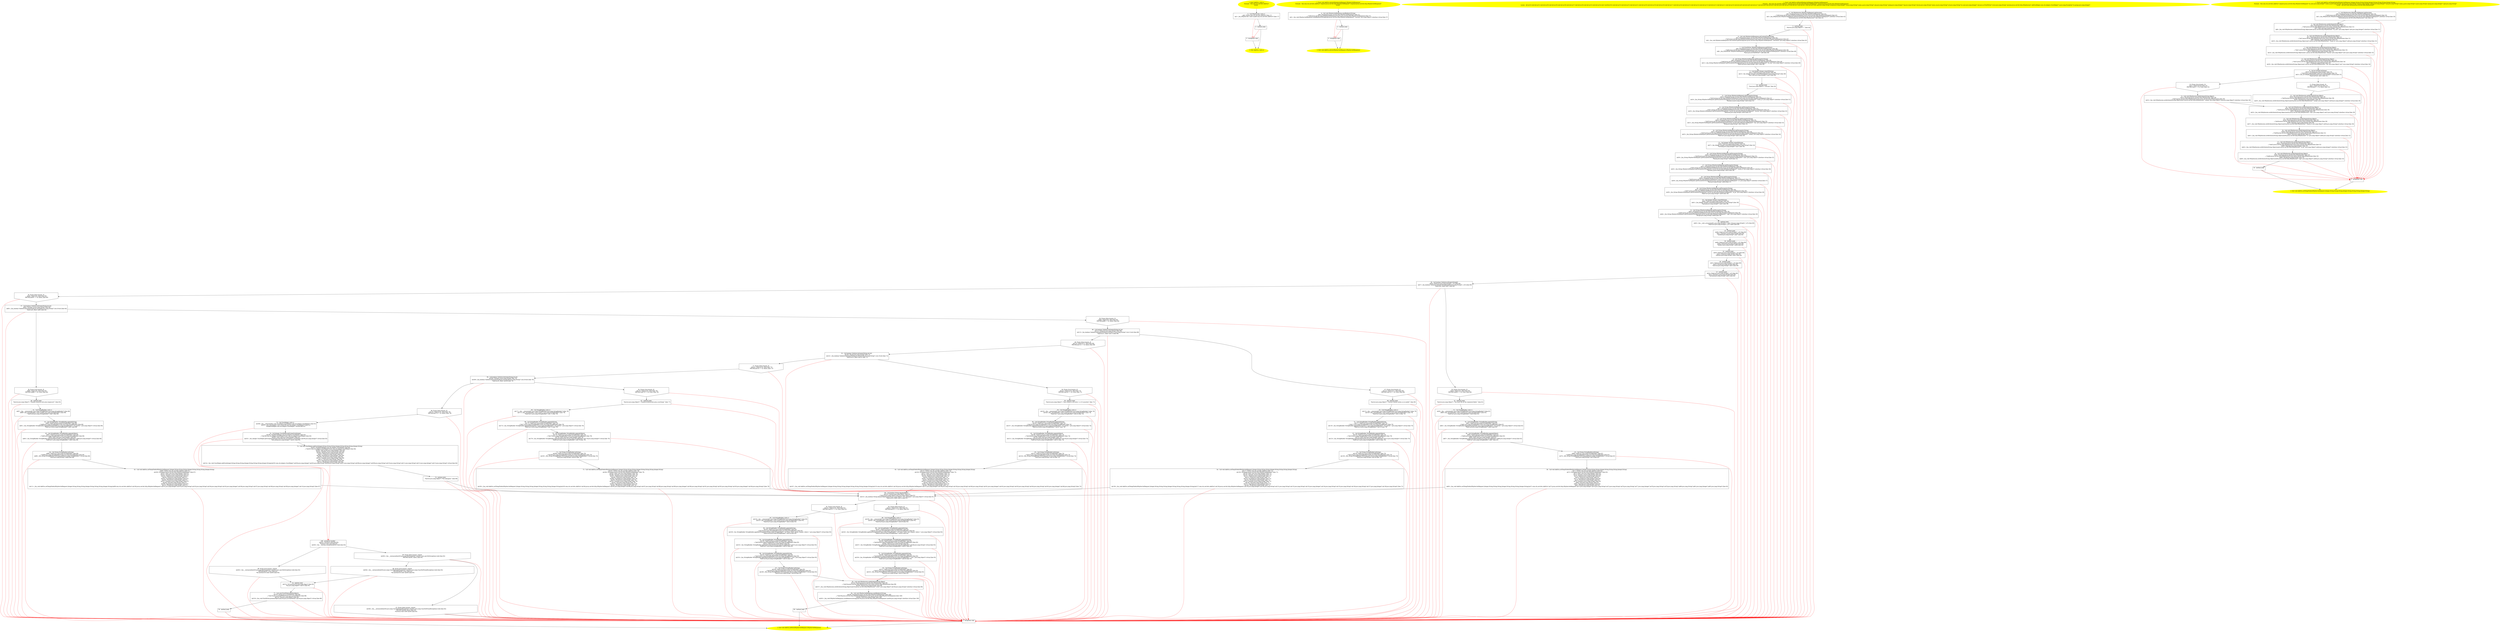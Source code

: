 /* @generated */
digraph cfg {
"com.stn.servlets.AddOra.<init>().3be3dee209a9260f2b477905ac30a7cc_1" [label="1: Start AddOra.<init>()\nFormals:  this:com.stn.servlets.AddOra*\nLocals:  \n  " color=yellow style=filled]
	

	 "com.stn.servlets.AddOra.<init>().3be3dee209a9260f2b477905ac30a7cc_1" -> "com.stn.servlets.AddOra.<init>().3be3dee209a9260f2b477905ac30a7cc_4" ;
"com.stn.servlets.AddOra.<init>().3be3dee209a9260f2b477905ac30a7cc_2" [label="2: Exit AddOra.<init>() \n  " color=yellow style=filled]
	

"com.stn.servlets.AddOra.<init>().3be3dee209a9260f2b477905ac30a7cc_3" [label="3:  exceptions sink \n  " shape="box"]
	

	 "com.stn.servlets.AddOra.<init>().3be3dee209a9260f2b477905ac30a7cc_3" -> "com.stn.servlets.AddOra.<init>().3be3dee209a9260f2b477905ac30a7cc_2" ;
"com.stn.servlets.AddOra.<init>().3be3dee209a9260f2b477905ac30a7cc_4" [label="4:  Call HttpServlet.<init>() \n   n$0=*&this:com.stn.servlets.AddOra* [line 17]\n  n$1=_fun_HttpServlet.<init>()(n$0:com.stn.servlets.AddOra*) [line 17]\n " shape="box"]
	

	 "com.stn.servlets.AddOra.<init>().3be3dee209a9260f2b477905ac30a7cc_4" -> "com.stn.servlets.AddOra.<init>().3be3dee209a9260f2b477905ac30a7cc_5" ;
	 "com.stn.servlets.AddOra.<init>().3be3dee209a9260f2b477905ac30a7cc_4" -> "com.stn.servlets.AddOra.<init>().3be3dee209a9260f2b477905ac30a7cc_3" [color="red" ];
"com.stn.servlets.AddOra.<init>().3be3dee209a9260f2b477905ac30a7cc_5" [label="5:  method_body \n  " shape="box"]
	

	 "com.stn.servlets.AddOra.<init>().3be3dee209a9260f2b477905ac30a7cc_5" -> "com.stn.servlets.AddOra.<init>().3be3dee209a9260f2b477905ac30a7cc_2" ;
	 "com.stn.servlets.AddOra.<init>().3be3dee209a9260f2b477905ac30a7cc_5" -> "com.stn.servlets.AddOra.<init>().3be3dee209a9260f2b477905ac30a7cc_3" [color="red" ];
"com.stn.servlets.AddOra.doGet(javax.servlet.http.HttpServletRequest,javax.servlet.http.HttpServletRe.8e944227b7af5826a9ffbdfd51fb1812_1" [label="1: Start void AddOra.doGet(HttpServletRequest,HttpServletResponse)\nFormals:  this:com.stn.servlets.AddOra* request:javax.servlet.http.HttpServletRequest* response:javax.servlet.http.HttpServletResponse*\nLocals:  \n  " color=yellow style=filled]
	

	 "com.stn.servlets.AddOra.doGet(javax.servlet.http.HttpServletRequest,javax.servlet.http.HttpServletRe.8e944227b7af5826a9ffbdfd51fb1812_1" -> "com.stn.servlets.AddOra.doGet(javax.servlet.http.HttpServletRequest,javax.servlet.http.HttpServletRe.8e944227b7af5826a9ffbdfd51fb1812_4" ;
"com.stn.servlets.AddOra.doGet(javax.servlet.http.HttpServletRequest,javax.servlet.http.HttpServletRe.8e944227b7af5826a9ffbdfd51fb1812_2" [label="2: Exit void AddOra.doGet(HttpServletRequest,HttpServletResponse) \n  " color=yellow style=filled]
	

"com.stn.servlets.AddOra.doGet(javax.servlet.http.HttpServletRequest,javax.servlet.http.HttpServletRe.8e944227b7af5826a9ffbdfd51fb1812_3" [label="3:  exceptions sink \n  " shape="box"]
	

	 "com.stn.servlets.AddOra.doGet(javax.servlet.http.HttpServletRequest,javax.servlet.http.HttpServletRe.8e944227b7af5826a9ffbdfd51fb1812_3" -> "com.stn.servlets.AddOra.doGet(javax.servlet.http.HttpServletRequest,javax.servlet.http.HttpServletRe.8e944227b7af5826a9ffbdfd51fb1812_2" ;
"com.stn.servlets.AddOra.doGet(javax.servlet.http.HttpServletRequest,javax.servlet.http.HttpServletRe.8e944227b7af5826a9ffbdfd51fb1812_4" [label="4:  Call void HttpServletResponse.sendRedirect(String) \n   n$0=*&response:javax.servlet.http.HttpServletResponse* [line 37]\n  _=*n$0:javax.servlet.http.HttpServletResponse*(root javax.servlet.http.HttpServletResponse) [line 37]\n  n$2=_fun_void HttpServletResponse.sendRedirect(String)(n$0:javax.servlet.http.HttpServletResponse*,\"orar.jsp\":java.lang.Object*) interface virtual [line 37]\n " shape="box"]
	

	 "com.stn.servlets.AddOra.doGet(javax.servlet.http.HttpServletRequest,javax.servlet.http.HttpServletRe.8e944227b7af5826a9ffbdfd51fb1812_4" -> "com.stn.servlets.AddOra.doGet(javax.servlet.http.HttpServletRequest,javax.servlet.http.HttpServletRe.8e944227b7af5826a9ffbdfd51fb1812_5" ;
	 "com.stn.servlets.AddOra.doGet(javax.servlet.http.HttpServletRequest,javax.servlet.http.HttpServletRe.8e944227b7af5826a9ffbdfd51fb1812_4" -> "com.stn.servlets.AddOra.doGet(javax.servlet.http.HttpServletRequest,javax.servlet.http.HttpServletRe.8e944227b7af5826a9ffbdfd51fb1812_3" [color="red" ];
"com.stn.servlets.AddOra.doGet(javax.servlet.http.HttpServletRequest,javax.servlet.http.HttpServletRe.8e944227b7af5826a9ffbdfd51fb1812_5" [label="5:  method_body \n  " shape="box"]
	

	 "com.stn.servlets.AddOra.doGet(javax.servlet.http.HttpServletRequest,javax.servlet.http.HttpServletRe.8e944227b7af5826a9ffbdfd51fb1812_5" -> "com.stn.servlets.AddOra.doGet(javax.servlet.http.HttpServletRequest,javax.servlet.http.HttpServletRe.8e944227b7af5826a9ffbdfd51fb1812_2" ;
	 "com.stn.servlets.AddOra.doGet(javax.servlet.http.HttpServletRequest,javax.servlet.http.HttpServletRe.8e944227b7af5826a9ffbdfd51fb1812_5" -> "com.stn.servlets.AddOra.doGet(javax.servlet.http.HttpServletRequest,javax.servlet.http.HttpServletRe.8e944227b7af5826a9ffbdfd51fb1812_3" [color="red" ];
"com.stn.servlets.AddOra.doPost(javax.servlet.http.HttpServletRequest,javax.servlet.http.HttpServletR.7d3ca9fc18903117eaecd35597326220_1" [label="1: Start void AddOra.doPost(HttpServletRequest,HttpServletResponse)\nFormals:  this:com.stn.servlets.AddOra* request:javax.servlet.http.HttpServletRequest* response:javax.servlet.http.HttpServletResponse*\nLocals:  $irvar32:void $irvar31:void $irvar30:void $irvar29:void $irvar28:void $irvar27:void $irvar26:void $irvar25:void $irvar24:void CatchVar535:void $irvar23:void $irvar22:void $irvar21:void $irvar20:void $irvar19:void $irvar18:void $irvar17:void $irvar16:void $irvar15:void $irvar14:void $irvar13:void $irvar12:void $irvar11:void $irvar10:void $irvar9:void $irvar8:void $irvar7:void $irvar6:void $irvar5:void $irvar4:void $irvar3:void $irvar2:void $irvar1:void $irvar0:void sapt:java.lang.String* grupa:java.lang.Integer* zi:java.lang.String* nume_p:java.lang.String* sala:java.lang.String* semig:java.lang.Integer* tip:java.lang.String* durata:java.lang.String* nume_m:java.lang.String* url:java.lang.String* id_user:java.lang.Integer* out:java.io.PrintWriter* error:java.lang.String* session:javax.servlet.http.HttpSession* addOraHelper:com.stn.helpers.OrarHelper* e:java.lang.Exception* id_grupa:java.lang.Integer* \n  " color=yellow style=filled]
	

	 "com.stn.servlets.AddOra.doPost(javax.servlet.http.HttpServletRequest,javax.servlet.http.HttpServletR.7d3ca9fc18903117eaecd35597326220_1" -> "com.stn.servlets.AddOra.doPost(javax.servlet.http.HttpServletRequest,javax.servlet.http.HttpServletR.7d3ca9fc18903117eaecd35597326220_4" ;
"com.stn.servlets.AddOra.doPost(javax.servlet.http.HttpServletRequest,javax.servlet.http.HttpServletR.7d3ca9fc18903117eaecd35597326220_2" [label="2: Exit void AddOra.doPost(HttpServletRequest,HttpServletResponse) \n  " color=yellow style=filled]
	

"com.stn.servlets.AddOra.doPost(javax.servlet.http.HttpServletRequest,javax.servlet.http.HttpServletR.7d3ca9fc18903117eaecd35597326220_3" [label="3:  exceptions sink \n  " shape="box"]
	

	 "com.stn.servlets.AddOra.doPost(javax.servlet.http.HttpServletRequest,javax.servlet.http.HttpServletR.7d3ca9fc18903117eaecd35597326220_3" -> "com.stn.servlets.AddOra.doPost(javax.servlet.http.HttpServletRequest,javax.servlet.http.HttpServletR.7d3ca9fc18903117eaecd35597326220_2" ;
"com.stn.servlets.AddOra.doPost(javax.servlet.http.HttpServletRequest,javax.servlet.http.HttpServletR.7d3ca9fc18903117eaecd35597326220_4" [label="4:  Call HttpSession HttpServletRequest.getSession() \n   n$0=*&request:javax.servlet.http.HttpServletRequest* [line 42]\n  _=*n$0:javax.servlet.http.HttpServletRequest*(root javax.servlet.http.HttpServletRequest) [line 42]\n  n$2=_fun_HttpSession HttpServletRequest.getSession()(n$0:javax.servlet.http.HttpServletRequest*) interface virtual [line 42]\n  *&session:javax.servlet.http.HttpSession*=n$2 [line 42]\n " shape="box"]
	

	 "com.stn.servlets.AddOra.doPost(javax.servlet.http.HttpServletRequest,javax.servlet.http.HttpServletR.7d3ca9fc18903117eaecd35597326220_4" -> "com.stn.servlets.AddOra.doPost(javax.servlet.http.HttpServletRequest,javax.servlet.http.HttpServletR.7d3ca9fc18903117eaecd35597326220_5" ;
	 "com.stn.servlets.AddOra.doPost(javax.servlet.http.HttpServletRequest,javax.servlet.http.HttpServletR.7d3ca9fc18903117eaecd35597326220_4" -> "com.stn.servlets.AddOra.doPost(javax.servlet.http.HttpServletRequest,javax.servlet.http.HttpServletR.7d3ca9fc18903117eaecd35597326220_3" [color="red" ];
"com.stn.servlets.AddOra.doPost(javax.servlet.http.HttpServletRequest,javax.servlet.http.HttpServletR.7d3ca9fc18903117eaecd35597326220_5" [label="5:  method_body \n   *&error:java.lang.Object*=\"\" [line 44]\n " shape="box"]
	

	 "com.stn.servlets.AddOra.doPost(javax.servlet.http.HttpServletRequest,javax.servlet.http.HttpServletR.7d3ca9fc18903117eaecd35597326220_5" -> "com.stn.servlets.AddOra.doPost(javax.servlet.http.HttpServletRequest,javax.servlet.http.HttpServletR.7d3ca9fc18903117eaecd35597326220_6" ;
	 "com.stn.servlets.AddOra.doPost(javax.servlet.http.HttpServletRequest,javax.servlet.http.HttpServletR.7d3ca9fc18903117eaecd35597326220_5" -> "com.stn.servlets.AddOra.doPost(javax.servlet.http.HttpServletRequest,javax.servlet.http.HttpServletR.7d3ca9fc18903117eaecd35597326220_3" [color="red" ];
"com.stn.servlets.AddOra.doPost(javax.servlet.http.HttpServletRequest,javax.servlet.http.HttpServletR.7d3ca9fc18903117eaecd35597326220_6" [label="6:  Call void HttpServletResponse.setContentType(String) \n   n$3=*&response:javax.servlet.http.HttpServletResponse* [line 45]\n  _=*n$3:javax.servlet.http.HttpServletResponse*(root javax.servlet.http.HttpServletResponse) [line 45]\n  n$5=_fun_void HttpServletResponse.setContentType(String)(n$3:javax.servlet.http.HttpServletResponse*,\"text/html\":java.lang.Object*) interface virtual [line 45]\n " shape="box"]
	

	 "com.stn.servlets.AddOra.doPost(javax.servlet.http.HttpServletRequest,javax.servlet.http.HttpServletR.7d3ca9fc18903117eaecd35597326220_6" -> "com.stn.servlets.AddOra.doPost(javax.servlet.http.HttpServletRequest,javax.servlet.http.HttpServletR.7d3ca9fc18903117eaecd35597326220_7" ;
	 "com.stn.servlets.AddOra.doPost(javax.servlet.http.HttpServletRequest,javax.servlet.http.HttpServletR.7d3ca9fc18903117eaecd35597326220_6" -> "com.stn.servlets.AddOra.doPost(javax.servlet.http.HttpServletRequest,javax.servlet.http.HttpServletR.7d3ca9fc18903117eaecd35597326220_3" [color="red" ];
"com.stn.servlets.AddOra.doPost(javax.servlet.http.HttpServletRequest,javax.servlet.http.HttpServletR.7d3ca9fc18903117eaecd35597326220_7" [label="7:  Call PrintWriter HttpServletResponse.getWriter() \n   n$6=*&response:javax.servlet.http.HttpServletResponse* [line 46]\n  _=*n$6:javax.servlet.http.HttpServletResponse*(root javax.servlet.http.HttpServletResponse) [line 46]\n  n$8=_fun_PrintWriter HttpServletResponse.getWriter()(n$6:javax.servlet.http.HttpServletResponse*) interface virtual [line 46]\n  *&out:java.io.PrintWriter*=n$8 [line 46]\n " shape="box"]
	

	 "com.stn.servlets.AddOra.doPost(javax.servlet.http.HttpServletRequest,javax.servlet.http.HttpServletR.7d3ca9fc18903117eaecd35597326220_7" -> "com.stn.servlets.AddOra.doPost(javax.servlet.http.HttpServletRequest,javax.servlet.http.HttpServletR.7d3ca9fc18903117eaecd35597326220_8" ;
	 "com.stn.servlets.AddOra.doPost(javax.servlet.http.HttpServletRequest,javax.servlet.http.HttpServletR.7d3ca9fc18903117eaecd35597326220_7" -> "com.stn.servlets.AddOra.doPost(javax.servlet.http.HttpServletRequest,javax.servlet.http.HttpServletR.7d3ca9fc18903117eaecd35597326220_3" [color="red" ];
"com.stn.servlets.AddOra.doPost(javax.servlet.http.HttpServletRequest,javax.servlet.http.HttpServletR.7d3ca9fc18903117eaecd35597326220_8" [label="8:  Call String HttpServletRequest.getParameter(String) \n   n$9=*&request:javax.servlet.http.HttpServletRequest* [line 49]\n  _=*n$9:javax.servlet.http.HttpServletRequest*(root javax.servlet.http.HttpServletRequest) [line 49]\n  n$11=_fun_String HttpServletRequest.getParameter(String)(n$9:javax.servlet.http.HttpServletRequest*,\"id_user\":java.lang.Object*) interface virtual [line 49]\n  *&$irvar0:java.lang.String*=n$11 [line 49]\n " shape="box"]
	

	 "com.stn.servlets.AddOra.doPost(javax.servlet.http.HttpServletRequest,javax.servlet.http.HttpServletR.7d3ca9fc18903117eaecd35597326220_8" -> "com.stn.servlets.AddOra.doPost(javax.servlet.http.HttpServletRequest,javax.servlet.http.HttpServletR.7d3ca9fc18903117eaecd35597326220_9" ;
	 "com.stn.servlets.AddOra.doPost(javax.servlet.http.HttpServletRequest,javax.servlet.http.HttpServletR.7d3ca9fc18903117eaecd35597326220_8" -> "com.stn.servlets.AddOra.doPost(javax.servlet.http.HttpServletRequest,javax.servlet.http.HttpServletR.7d3ca9fc18903117eaecd35597326220_3" [color="red" ];
"com.stn.servlets.AddOra.doPost(javax.servlet.http.HttpServletRequest,javax.servlet.http.HttpServletR.7d3ca9fc18903117eaecd35597326220_9" [label="9:  Call Integer Integer.valueOf(String) \n   n$12=*&$irvar0:java.lang.String* [line 49]\n  n$13=_fun_Integer Integer.valueOf(String)(n$12:java.lang.String*) [line 49]\n  *&id_user:java.lang.Integer*=n$13 [line 49]\n " shape="box"]
	

	 "com.stn.servlets.AddOra.doPost(javax.servlet.http.HttpServletRequest,javax.servlet.http.HttpServletR.7d3ca9fc18903117eaecd35597326220_9" -> "com.stn.servlets.AddOra.doPost(javax.servlet.http.HttpServletRequest,javax.servlet.http.HttpServletR.7d3ca9fc18903117eaecd35597326220_10" ;
	 "com.stn.servlets.AddOra.doPost(javax.servlet.http.HttpServletRequest,javax.servlet.http.HttpServletR.7d3ca9fc18903117eaecd35597326220_9" -> "com.stn.servlets.AddOra.doPost(javax.servlet.http.HttpServletRequest,javax.servlet.http.HttpServletR.7d3ca9fc18903117eaecd35597326220_3" [color="red" ];
"com.stn.servlets.AddOra.doPost(javax.servlet.http.HttpServletRequest,javax.servlet.http.HttpServletR.7d3ca9fc18903117eaecd35597326220_10" [label="10:  method_body \n   *&url:java.lang.Object*=\"orar.jsp\" [line 50]\n " shape="box"]
	

	 "com.stn.servlets.AddOra.doPost(javax.servlet.http.HttpServletRequest,javax.servlet.http.HttpServletR.7d3ca9fc18903117eaecd35597326220_10" -> "com.stn.servlets.AddOra.doPost(javax.servlet.http.HttpServletRequest,javax.servlet.http.HttpServletR.7d3ca9fc18903117eaecd35597326220_11" ;
	 "com.stn.servlets.AddOra.doPost(javax.servlet.http.HttpServletRequest,javax.servlet.http.HttpServletR.7d3ca9fc18903117eaecd35597326220_10" -> "com.stn.servlets.AddOra.doPost(javax.servlet.http.HttpServletRequest,javax.servlet.http.HttpServletR.7d3ca9fc18903117eaecd35597326220_3" [color="red" ];
"com.stn.servlets.AddOra.doPost(javax.servlet.http.HttpServletRequest,javax.servlet.http.HttpServletR.7d3ca9fc18903117eaecd35597326220_11" [label="11:  Call String HttpServletRequest.getParameter(String) \n   n$14=*&request:javax.servlet.http.HttpServletRequest* [line 51]\n  _=*n$14:javax.servlet.http.HttpServletRequest*(root javax.servlet.http.HttpServletRequest) [line 51]\n  n$16=_fun_String HttpServletRequest.getParameter(String)(n$14:javax.servlet.http.HttpServletRequest*,\"nume_m\":java.lang.Object*) interface virtual [line 51]\n  *&nume_m:java.lang.String*=n$16 [line 51]\n " shape="box"]
	

	 "com.stn.servlets.AddOra.doPost(javax.servlet.http.HttpServletRequest,javax.servlet.http.HttpServletR.7d3ca9fc18903117eaecd35597326220_11" -> "com.stn.servlets.AddOra.doPost(javax.servlet.http.HttpServletRequest,javax.servlet.http.HttpServletR.7d3ca9fc18903117eaecd35597326220_12" ;
	 "com.stn.servlets.AddOra.doPost(javax.servlet.http.HttpServletRequest,javax.servlet.http.HttpServletR.7d3ca9fc18903117eaecd35597326220_11" -> "com.stn.servlets.AddOra.doPost(javax.servlet.http.HttpServletRequest,javax.servlet.http.HttpServletR.7d3ca9fc18903117eaecd35597326220_3" [color="red" ];
"com.stn.servlets.AddOra.doPost(javax.servlet.http.HttpServletRequest,javax.servlet.http.HttpServletR.7d3ca9fc18903117eaecd35597326220_12" [label="12:  Call String HttpServletRequest.getParameter(String) \n   n$17=*&request:javax.servlet.http.HttpServletRequest* [line 52]\n  _=*n$17:javax.servlet.http.HttpServletRequest*(root javax.servlet.http.HttpServletRequest) [line 52]\n  n$19=_fun_String HttpServletRequest.getParameter(String)(n$17:javax.servlet.http.HttpServletRequest*,\"durata\":java.lang.Object*) interface virtual [line 52]\n  *&durata:java.lang.String*=n$19 [line 52]\n " shape="box"]
	

	 "com.stn.servlets.AddOra.doPost(javax.servlet.http.HttpServletRequest,javax.servlet.http.HttpServletR.7d3ca9fc18903117eaecd35597326220_12" -> "com.stn.servlets.AddOra.doPost(javax.servlet.http.HttpServletRequest,javax.servlet.http.HttpServletR.7d3ca9fc18903117eaecd35597326220_13" ;
	 "com.stn.servlets.AddOra.doPost(javax.servlet.http.HttpServletRequest,javax.servlet.http.HttpServletR.7d3ca9fc18903117eaecd35597326220_12" -> "com.stn.servlets.AddOra.doPost(javax.servlet.http.HttpServletRequest,javax.servlet.http.HttpServletR.7d3ca9fc18903117eaecd35597326220_3" [color="red" ];
"com.stn.servlets.AddOra.doPost(javax.servlet.http.HttpServletRequest,javax.servlet.http.HttpServletR.7d3ca9fc18903117eaecd35597326220_13" [label="13:  Call String HttpServletRequest.getParameter(String) \n   n$20=*&request:javax.servlet.http.HttpServletRequest* [line 53]\n  _=*n$20:javax.servlet.http.HttpServletRequest*(root javax.servlet.http.HttpServletRequest) [line 53]\n  n$22=_fun_String HttpServletRequest.getParameter(String)(n$20:javax.servlet.http.HttpServletRequest*,\"tip\":java.lang.Object*) interface virtual [line 53]\n  *&tip:java.lang.String*=n$22 [line 53]\n " shape="box"]
	

	 "com.stn.servlets.AddOra.doPost(javax.servlet.http.HttpServletRequest,javax.servlet.http.HttpServletR.7d3ca9fc18903117eaecd35597326220_13" -> "com.stn.servlets.AddOra.doPost(javax.servlet.http.HttpServletRequest,javax.servlet.http.HttpServletR.7d3ca9fc18903117eaecd35597326220_14" ;
	 "com.stn.servlets.AddOra.doPost(javax.servlet.http.HttpServletRequest,javax.servlet.http.HttpServletR.7d3ca9fc18903117eaecd35597326220_13" -> "com.stn.servlets.AddOra.doPost(javax.servlet.http.HttpServletRequest,javax.servlet.http.HttpServletR.7d3ca9fc18903117eaecd35597326220_3" [color="red" ];
"com.stn.servlets.AddOra.doPost(javax.servlet.http.HttpServletRequest,javax.servlet.http.HttpServletR.7d3ca9fc18903117eaecd35597326220_14" [label="14:  Call String HttpServletRequest.getParameter(String) \n   n$23=*&request:javax.servlet.http.HttpServletRequest* [line 54]\n  _=*n$23:javax.servlet.http.HttpServletRequest*(root javax.servlet.http.HttpServletRequest) [line 54]\n  n$25=_fun_String HttpServletRequest.getParameter(String)(n$23:javax.servlet.http.HttpServletRequest*,\"semig\":java.lang.Object*) interface virtual [line 54]\n  *&$irvar1:java.lang.String*=n$25 [line 54]\n " shape="box"]
	

	 "com.stn.servlets.AddOra.doPost(javax.servlet.http.HttpServletRequest,javax.servlet.http.HttpServletR.7d3ca9fc18903117eaecd35597326220_14" -> "com.stn.servlets.AddOra.doPost(javax.servlet.http.HttpServletRequest,javax.servlet.http.HttpServletR.7d3ca9fc18903117eaecd35597326220_15" ;
	 "com.stn.servlets.AddOra.doPost(javax.servlet.http.HttpServletRequest,javax.servlet.http.HttpServletR.7d3ca9fc18903117eaecd35597326220_14" -> "com.stn.servlets.AddOra.doPost(javax.servlet.http.HttpServletRequest,javax.servlet.http.HttpServletR.7d3ca9fc18903117eaecd35597326220_3" [color="red" ];
"com.stn.servlets.AddOra.doPost(javax.servlet.http.HttpServletRequest,javax.servlet.http.HttpServletR.7d3ca9fc18903117eaecd35597326220_15" [label="15:  Call Integer Integer.valueOf(String) \n   n$26=*&$irvar1:java.lang.String* [line 54]\n  n$27=_fun_Integer Integer.valueOf(String)(n$26:java.lang.String*) [line 54]\n  *&semig:java.lang.Integer*=n$27 [line 54]\n " shape="box"]
	

	 "com.stn.servlets.AddOra.doPost(javax.servlet.http.HttpServletRequest,javax.servlet.http.HttpServletR.7d3ca9fc18903117eaecd35597326220_15" -> "com.stn.servlets.AddOra.doPost(javax.servlet.http.HttpServletRequest,javax.servlet.http.HttpServletR.7d3ca9fc18903117eaecd35597326220_16" ;
	 "com.stn.servlets.AddOra.doPost(javax.servlet.http.HttpServletRequest,javax.servlet.http.HttpServletR.7d3ca9fc18903117eaecd35597326220_15" -> "com.stn.servlets.AddOra.doPost(javax.servlet.http.HttpServletRequest,javax.servlet.http.HttpServletR.7d3ca9fc18903117eaecd35597326220_3" [color="red" ];
"com.stn.servlets.AddOra.doPost(javax.servlet.http.HttpServletRequest,javax.servlet.http.HttpServletR.7d3ca9fc18903117eaecd35597326220_16" [label="16:  Call String HttpServletRequest.getParameter(String) \n   n$28=*&request:javax.servlet.http.HttpServletRequest* [line 55]\n  _=*n$28:javax.servlet.http.HttpServletRequest*(root javax.servlet.http.HttpServletRequest) [line 55]\n  n$30=_fun_String HttpServletRequest.getParameter(String)(n$28:javax.servlet.http.HttpServletRequest*,\"sala\":java.lang.Object*) interface virtual [line 55]\n  *&sala:java.lang.String*=n$30 [line 55]\n " shape="box"]
	

	 "com.stn.servlets.AddOra.doPost(javax.servlet.http.HttpServletRequest,javax.servlet.http.HttpServletR.7d3ca9fc18903117eaecd35597326220_16" -> "com.stn.servlets.AddOra.doPost(javax.servlet.http.HttpServletRequest,javax.servlet.http.HttpServletR.7d3ca9fc18903117eaecd35597326220_17" ;
	 "com.stn.servlets.AddOra.doPost(javax.servlet.http.HttpServletRequest,javax.servlet.http.HttpServletR.7d3ca9fc18903117eaecd35597326220_16" -> "com.stn.servlets.AddOra.doPost(javax.servlet.http.HttpServletRequest,javax.servlet.http.HttpServletR.7d3ca9fc18903117eaecd35597326220_3" [color="red" ];
"com.stn.servlets.AddOra.doPost(javax.servlet.http.HttpServletRequest,javax.servlet.http.HttpServletR.7d3ca9fc18903117eaecd35597326220_17" [label="17:  Call String HttpServletRequest.getParameter(String) \n   n$31=*&request:javax.servlet.http.HttpServletRequest* [line 56]\n  _=*n$31:javax.servlet.http.HttpServletRequest*(root javax.servlet.http.HttpServletRequest) [line 56]\n  n$33=_fun_String HttpServletRequest.getParameter(String)(n$31:javax.servlet.http.HttpServletRequest*,\"nume_p\":java.lang.Object*) interface virtual [line 56]\n  *&nume_p:java.lang.String*=n$33 [line 56]\n " shape="box"]
	

	 "com.stn.servlets.AddOra.doPost(javax.servlet.http.HttpServletRequest,javax.servlet.http.HttpServletR.7d3ca9fc18903117eaecd35597326220_17" -> "com.stn.servlets.AddOra.doPost(javax.servlet.http.HttpServletRequest,javax.servlet.http.HttpServletR.7d3ca9fc18903117eaecd35597326220_18" ;
	 "com.stn.servlets.AddOra.doPost(javax.servlet.http.HttpServletRequest,javax.servlet.http.HttpServletR.7d3ca9fc18903117eaecd35597326220_17" -> "com.stn.servlets.AddOra.doPost(javax.servlet.http.HttpServletRequest,javax.servlet.http.HttpServletR.7d3ca9fc18903117eaecd35597326220_3" [color="red" ];
"com.stn.servlets.AddOra.doPost(javax.servlet.http.HttpServletRequest,javax.servlet.http.HttpServletR.7d3ca9fc18903117eaecd35597326220_18" [label="18:  Call String HttpServletRequest.getParameter(String) \n   n$34=*&request:javax.servlet.http.HttpServletRequest* [line 57]\n  _=*n$34:javax.servlet.http.HttpServletRequest*(root javax.servlet.http.HttpServletRequest) [line 57]\n  n$36=_fun_String HttpServletRequest.getParameter(String)(n$34:javax.servlet.http.HttpServletRequest*,\"zi\":java.lang.Object*) interface virtual [line 57]\n  *&zi:java.lang.String*=n$36 [line 57]\n " shape="box"]
	

	 "com.stn.servlets.AddOra.doPost(javax.servlet.http.HttpServletRequest,javax.servlet.http.HttpServletR.7d3ca9fc18903117eaecd35597326220_18" -> "com.stn.servlets.AddOra.doPost(javax.servlet.http.HttpServletRequest,javax.servlet.http.HttpServletR.7d3ca9fc18903117eaecd35597326220_19" ;
	 "com.stn.servlets.AddOra.doPost(javax.servlet.http.HttpServletRequest,javax.servlet.http.HttpServletR.7d3ca9fc18903117eaecd35597326220_18" -> "com.stn.servlets.AddOra.doPost(javax.servlet.http.HttpServletRequest,javax.servlet.http.HttpServletR.7d3ca9fc18903117eaecd35597326220_3" [color="red" ];
"com.stn.servlets.AddOra.doPost(javax.servlet.http.HttpServletRequest,javax.servlet.http.HttpServletR.7d3ca9fc18903117eaecd35597326220_19" [label="19:  Call String HttpServletRequest.getParameter(String) \n   n$37=*&request:javax.servlet.http.HttpServletRequest* [line 58]\n  _=*n$37:javax.servlet.http.HttpServletRequest*(root javax.servlet.http.HttpServletRequest) [line 58]\n  n$39=_fun_String HttpServletRequest.getParameter(String)(n$37:javax.servlet.http.HttpServletRequest*,\"id_gr\":java.lang.Object*) interface virtual [line 58]\n  *&$irvar2:java.lang.String*=n$39 [line 58]\n " shape="box"]
	

	 "com.stn.servlets.AddOra.doPost(javax.servlet.http.HttpServletRequest,javax.servlet.http.HttpServletR.7d3ca9fc18903117eaecd35597326220_19" -> "com.stn.servlets.AddOra.doPost(javax.servlet.http.HttpServletRequest,javax.servlet.http.HttpServletR.7d3ca9fc18903117eaecd35597326220_20" ;
	 "com.stn.servlets.AddOra.doPost(javax.servlet.http.HttpServletRequest,javax.servlet.http.HttpServletR.7d3ca9fc18903117eaecd35597326220_19" -> "com.stn.servlets.AddOra.doPost(javax.servlet.http.HttpServletRequest,javax.servlet.http.HttpServletR.7d3ca9fc18903117eaecd35597326220_3" [color="red" ];
"com.stn.servlets.AddOra.doPost(javax.servlet.http.HttpServletRequest,javax.servlet.http.HttpServletR.7d3ca9fc18903117eaecd35597326220_20" [label="20:  Call Integer Integer.valueOf(String) \n   n$40=*&$irvar2:java.lang.String* [line 58]\n  n$41=_fun_Integer Integer.valueOf(String)(n$40:java.lang.String*) [line 58]\n  *&grupa:java.lang.Integer*=n$41 [line 58]\n " shape="box"]
	

	 "com.stn.servlets.AddOra.doPost(javax.servlet.http.HttpServletRequest,javax.servlet.http.HttpServletR.7d3ca9fc18903117eaecd35597326220_20" -> "com.stn.servlets.AddOra.doPost(javax.servlet.http.HttpServletRequest,javax.servlet.http.HttpServletR.7d3ca9fc18903117eaecd35597326220_21" ;
	 "com.stn.servlets.AddOra.doPost(javax.servlet.http.HttpServletRequest,javax.servlet.http.HttpServletR.7d3ca9fc18903117eaecd35597326220_20" -> "com.stn.servlets.AddOra.doPost(javax.servlet.http.HttpServletRequest,javax.servlet.http.HttpServletR.7d3ca9fc18903117eaecd35597326220_3" [color="red" ];
"com.stn.servlets.AddOra.doPost(javax.servlet.http.HttpServletRequest,javax.servlet.http.HttpServletR.7d3ca9fc18903117eaecd35597326220_21" [label="21:  Call String HttpServletRequest.getParameter(String) \n   n$42=*&request:javax.servlet.http.HttpServletRequest* [line 59]\n  _=*n$42:javax.servlet.http.HttpServletRequest*(root javax.servlet.http.HttpServletRequest) [line 59]\n  n$44=_fun_String HttpServletRequest.getParameter(String)(n$42:javax.servlet.http.HttpServletRequest*,\"sapt\":java.lang.Object*) interface virtual [line 59]\n  *&sapt:java.lang.String*=n$44 [line 59]\n " shape="box"]
	

	 "com.stn.servlets.AddOra.doPost(javax.servlet.http.HttpServletRequest,javax.servlet.http.HttpServletR.7d3ca9fc18903117eaecd35597326220_21" -> "com.stn.servlets.AddOra.doPost(javax.servlet.http.HttpServletRequest,javax.servlet.http.HttpServletR.7d3ca9fc18903117eaecd35597326220_22" ;
	 "com.stn.servlets.AddOra.doPost(javax.servlet.http.HttpServletRequest,javax.servlet.http.HttpServletR.7d3ca9fc18903117eaecd35597326220_21" -> "com.stn.servlets.AddOra.doPost(javax.servlet.http.HttpServletRequest,javax.servlet.http.HttpServletR.7d3ca9fc18903117eaecd35597326220_3" [color="red" ];
"com.stn.servlets.AddOra.doPost(javax.servlet.http.HttpServletRequest,javax.servlet.http.HttpServletR.7d3ca9fc18903117eaecd35597326220_22" [label="22:  method_body \n   n$45=_fun___new_array(sizeof(t=java.lang.String*[_*_];len=[5]):java.lang.String*[_*_](*)) [line 60]\n  *&$irvar3:java.lang.String*[_*_](*)=n$45 [line 60]\n " shape="box"]
	

	 "com.stn.servlets.AddOra.doPost(javax.servlet.http.HttpServletRequest,javax.servlet.http.HttpServletR.7d3ca9fc18903117eaecd35597326220_22" -> "com.stn.servlets.AddOra.doPost(javax.servlet.http.HttpServletRequest,javax.servlet.http.HttpServletR.7d3ca9fc18903117eaecd35597326220_23" ;
	 "com.stn.servlets.AddOra.doPost(javax.servlet.http.HttpServletRequest,javax.servlet.http.HttpServletR.7d3ca9fc18903117eaecd35597326220_22" -> "com.stn.servlets.AddOra.doPost(javax.servlet.http.HttpServletRequest,javax.servlet.http.HttpServletR.7d3ca9fc18903117eaecd35597326220_3" [color="red" ];
"com.stn.servlets.AddOra.doPost(javax.servlet.http.HttpServletRequest,javax.servlet.http.HttpServletR.7d3ca9fc18903117eaecd35597326220_23" [label="23:  method_body \n   n$46=*&$irvar3:java.lang.String*[_*_](*) [line 60]\n  n$47=*&nume_m:java.lang.String* [line 60]\n  *n$46[0]:java.lang.String*=n$47 [line 60]\n " shape="box"]
	

	 "com.stn.servlets.AddOra.doPost(javax.servlet.http.HttpServletRequest,javax.servlet.http.HttpServletR.7d3ca9fc18903117eaecd35597326220_23" -> "com.stn.servlets.AddOra.doPost(javax.servlet.http.HttpServletRequest,javax.servlet.http.HttpServletR.7d3ca9fc18903117eaecd35597326220_24" ;
	 "com.stn.servlets.AddOra.doPost(javax.servlet.http.HttpServletRequest,javax.servlet.http.HttpServletR.7d3ca9fc18903117eaecd35597326220_23" -> "com.stn.servlets.AddOra.doPost(javax.servlet.http.HttpServletRequest,javax.servlet.http.HttpServletR.7d3ca9fc18903117eaecd35597326220_3" [color="red" ];
"com.stn.servlets.AddOra.doPost(javax.servlet.http.HttpServletRequest,javax.servlet.http.HttpServletR.7d3ca9fc18903117eaecd35597326220_24" [label="24:  method_body \n   n$48=*&$irvar3:java.lang.String*[_*_](*) [line 60]\n  n$49=*&durata:java.lang.String* [line 60]\n  *n$48[1]:java.lang.String*=n$49 [line 60]\n " shape="box"]
	

	 "com.stn.servlets.AddOra.doPost(javax.servlet.http.HttpServletRequest,javax.servlet.http.HttpServletR.7d3ca9fc18903117eaecd35597326220_24" -> "com.stn.servlets.AddOra.doPost(javax.servlet.http.HttpServletRequest,javax.servlet.http.HttpServletR.7d3ca9fc18903117eaecd35597326220_25" ;
	 "com.stn.servlets.AddOra.doPost(javax.servlet.http.HttpServletRequest,javax.servlet.http.HttpServletR.7d3ca9fc18903117eaecd35597326220_24" -> "com.stn.servlets.AddOra.doPost(javax.servlet.http.HttpServletRequest,javax.servlet.http.HttpServletR.7d3ca9fc18903117eaecd35597326220_3" [color="red" ];
"com.stn.servlets.AddOra.doPost(javax.servlet.http.HttpServletRequest,javax.servlet.http.HttpServletR.7d3ca9fc18903117eaecd35597326220_25" [label="25:  method_body \n   n$50=*&$irvar3:java.lang.String*[_*_](*) [line 60]\n  n$51=*&tip:java.lang.String* [line 60]\n  *n$50[2]:java.lang.String*=n$51 [line 60]\n " shape="box"]
	

	 "com.stn.servlets.AddOra.doPost(javax.servlet.http.HttpServletRequest,javax.servlet.http.HttpServletR.7d3ca9fc18903117eaecd35597326220_25" -> "com.stn.servlets.AddOra.doPost(javax.servlet.http.HttpServletRequest,javax.servlet.http.HttpServletR.7d3ca9fc18903117eaecd35597326220_26" ;
	 "com.stn.servlets.AddOra.doPost(javax.servlet.http.HttpServletRequest,javax.servlet.http.HttpServletR.7d3ca9fc18903117eaecd35597326220_25" -> "com.stn.servlets.AddOra.doPost(javax.servlet.http.HttpServletRequest,javax.servlet.http.HttpServletR.7d3ca9fc18903117eaecd35597326220_3" [color="red" ];
"com.stn.servlets.AddOra.doPost(javax.servlet.http.HttpServletRequest,javax.servlet.http.HttpServletR.7d3ca9fc18903117eaecd35597326220_26" [label="26:  method_body \n   n$52=*&$irvar3:java.lang.String*[_*_](*) [line 60]\n  n$53=*&sala:java.lang.String* [line 60]\n  *n$52[3]:java.lang.String*=n$53 [line 60]\n " shape="box"]
	

	 "com.stn.servlets.AddOra.doPost(javax.servlet.http.HttpServletRequest,javax.servlet.http.HttpServletR.7d3ca9fc18903117eaecd35597326220_26" -> "com.stn.servlets.AddOra.doPost(javax.servlet.http.HttpServletRequest,javax.servlet.http.HttpServletR.7d3ca9fc18903117eaecd35597326220_27" ;
	 "com.stn.servlets.AddOra.doPost(javax.servlet.http.HttpServletRequest,javax.servlet.http.HttpServletR.7d3ca9fc18903117eaecd35597326220_26" -> "com.stn.servlets.AddOra.doPost(javax.servlet.http.HttpServletRequest,javax.servlet.http.HttpServletR.7d3ca9fc18903117eaecd35597326220_3" [color="red" ];
"com.stn.servlets.AddOra.doPost(javax.servlet.http.HttpServletRequest,javax.servlet.http.HttpServletR.7d3ca9fc18903117eaecd35597326220_27" [label="27:  method_body \n   n$54=*&$irvar3:java.lang.String*[_*_](*) [line 60]\n  n$55=*&nume_p:java.lang.String* [line 60]\n  *n$54[4]:java.lang.String*=n$55 [line 60]\n " shape="box"]
	

	 "com.stn.servlets.AddOra.doPost(javax.servlet.http.HttpServletRequest,javax.servlet.http.HttpServletR.7d3ca9fc18903117eaecd35597326220_27" -> "com.stn.servlets.AddOra.doPost(javax.servlet.http.HttpServletRequest,javax.servlet.http.HttpServletR.7d3ca9fc18903117eaecd35597326220_28" ;
	 "com.stn.servlets.AddOra.doPost(javax.servlet.http.HttpServletRequest,javax.servlet.http.HttpServletR.7d3ca9fc18903117eaecd35597326220_27" -> "com.stn.servlets.AddOra.doPost(javax.servlet.http.HttpServletRequest,javax.servlet.http.HttpServletR.7d3ca9fc18903117eaecd35597326220_3" [color="red" ];
"com.stn.servlets.AddOra.doPost(javax.servlet.http.HttpServletRequest,javax.servlet.http.HttpServletR.7d3ca9fc18903117eaecd35597326220_28" [label="28:  Call boolean Validator.isEmpty(String[]) \n   n$56=*&$irvar3:java.lang.String*[_*_](*) [line 60]\n  n$57=_fun_boolean Validator.isEmpty(String[])(n$56:java.lang.String*[_*_](*)) [line 60]\n  *&$irvar4:_Bool=n$57 [line 60]\n " shape="box"]
	

	 "com.stn.servlets.AddOra.doPost(javax.servlet.http.HttpServletRequest,javax.servlet.http.HttpServletR.7d3ca9fc18903117eaecd35597326220_28" -> "com.stn.servlets.AddOra.doPost(javax.servlet.http.HttpServletRequest,javax.servlet.http.HttpServletR.7d3ca9fc18903117eaecd35597326220_29" ;
	 "com.stn.servlets.AddOra.doPost(javax.servlet.http.HttpServletRequest,javax.servlet.http.HttpServletR.7d3ca9fc18903117eaecd35597326220_28" -> "com.stn.servlets.AddOra.doPost(javax.servlet.http.HttpServletRequest,javax.servlet.http.HttpServletR.7d3ca9fc18903117eaecd35597326220_30" ;
	 "com.stn.servlets.AddOra.doPost(javax.servlet.http.HttpServletRequest,javax.servlet.http.HttpServletR.7d3ca9fc18903117eaecd35597326220_28" -> "com.stn.servlets.AddOra.doPost(javax.servlet.http.HttpServletRequest,javax.servlet.http.HttpServletR.7d3ca9fc18903117eaecd35597326220_3" [color="red" ];
"com.stn.servlets.AddOra.doPost(javax.servlet.http.HttpServletRequest,javax.servlet.http.HttpServletR.7d3ca9fc18903117eaecd35597326220_29" [label="29: Prune (true branch, if) \n   n$58=*&$irvar4:_Bool [line 60]\n  PRUNE(!(n$58 == 0), true); [line 60]\n " shape="invhouse"]
	

	 "com.stn.servlets.AddOra.doPost(javax.servlet.http.HttpServletRequest,javax.servlet.http.HttpServletR.7d3ca9fc18903117eaecd35597326220_29" -> "com.stn.servlets.AddOra.doPost(javax.servlet.http.HttpServletRequest,javax.servlet.http.HttpServletR.7d3ca9fc18903117eaecd35597326220_31" ;
	 "com.stn.servlets.AddOra.doPost(javax.servlet.http.HttpServletRequest,javax.servlet.http.HttpServletR.7d3ca9fc18903117eaecd35597326220_29" -> "com.stn.servlets.AddOra.doPost(javax.servlet.http.HttpServletRequest,javax.servlet.http.HttpServletR.7d3ca9fc18903117eaecd35597326220_3" [color="red" ];
"com.stn.servlets.AddOra.doPost(javax.servlet.http.HttpServletRequest,javax.servlet.http.HttpServletR.7d3ca9fc18903117eaecd35597326220_30" [label="30: Prune (false branch, if) \n   n$58=*&$irvar4:_Bool [line 60]\n  PRUNE((n$58 == 0), false); [line 60]\n " shape="invhouse"]
	

	 "com.stn.servlets.AddOra.doPost(javax.servlet.http.HttpServletRequest,javax.servlet.http.HttpServletR.7d3ca9fc18903117eaecd35597326220_30" -> "com.stn.servlets.AddOra.doPost(javax.servlet.http.HttpServletRequest,javax.servlet.http.HttpServletR.7d3ca9fc18903117eaecd35597326220_37" ;
	 "com.stn.servlets.AddOra.doPost(javax.servlet.http.HttpServletRequest,javax.servlet.http.HttpServletR.7d3ca9fc18903117eaecd35597326220_30" -> "com.stn.servlets.AddOra.doPost(javax.servlet.http.HttpServletRequest,javax.servlet.http.HttpServletR.7d3ca9fc18903117eaecd35597326220_3" [color="red" ];
"com.stn.servlets.AddOra.doPost(javax.servlet.http.HttpServletRequest,javax.servlet.http.HttpServletR.7d3ca9fc18903117eaecd35597326220_31" [label="31:  method_body \n   *&error:java.lang.Object*=\"You must fill all the requiered fields!\" [line 61]\n " shape="box"]
	

	 "com.stn.servlets.AddOra.doPost(javax.servlet.http.HttpServletRequest,javax.servlet.http.HttpServletR.7d3ca9fc18903117eaecd35597326220_31" -> "com.stn.servlets.AddOra.doPost(javax.servlet.http.HttpServletRequest,javax.servlet.http.HttpServletR.7d3ca9fc18903117eaecd35597326220_32" ;
	 "com.stn.servlets.AddOra.doPost(javax.servlet.http.HttpServletRequest,javax.servlet.http.HttpServletR.7d3ca9fc18903117eaecd35597326220_31" -> "com.stn.servlets.AddOra.doPost(javax.servlet.http.HttpServletRequest,javax.servlet.http.HttpServletR.7d3ca9fc18903117eaecd35597326220_3" [color="red" ];
"com.stn.servlets.AddOra.doPost(javax.servlet.http.HttpServletRequest,javax.servlet.http.HttpServletR.7d3ca9fc18903117eaecd35597326220_32" [label="32:  Call StringBuilder.<init>() \n   n$59=_fun___new(sizeof(t=java.lang.StringBuilder):java.lang.StringBuilder*) [line 62]\n  n$60=_fun_StringBuilder.<init>()(n$59:java.lang.StringBuilder*) [line 62]\n  *&$irvar5:java.lang.StringBuilder*=n$59 [line 62]\n " shape="box"]
	

	 "com.stn.servlets.AddOra.doPost(javax.servlet.http.HttpServletRequest,javax.servlet.http.HttpServletR.7d3ca9fc18903117eaecd35597326220_32" -> "com.stn.servlets.AddOra.doPost(javax.servlet.http.HttpServletRequest,javax.servlet.http.HttpServletR.7d3ca9fc18903117eaecd35597326220_33" ;
	 "com.stn.servlets.AddOra.doPost(javax.servlet.http.HttpServletRequest,javax.servlet.http.HttpServletR.7d3ca9fc18903117eaecd35597326220_32" -> "com.stn.servlets.AddOra.doPost(javax.servlet.http.HttpServletRequest,javax.servlet.http.HttpServletR.7d3ca9fc18903117eaecd35597326220_3" [color="red" ];
"com.stn.servlets.AddOra.doPost(javax.servlet.http.HttpServletRequest,javax.servlet.http.HttpServletR.7d3ca9fc18903117eaecd35597326220_33" [label="33:  Call StringBuilder StringBuilder.append(String) \n   n$61=*&$irvar5:java.lang.StringBuilder* [line 62]\n  _=*n$61:java.lang.StringBuilder*(root java.lang.StringBuilder) [line 62]\n  n$63=_fun_StringBuilder StringBuilder.append(String)(n$61:java.lang.StringBuilder*,\"ora.jsp?id=\":java.lang.Object*) virtual [line 62]\n  *&$irvar6:java.lang.StringBuilder*=n$63 [line 62]\n " shape="box"]
	

	 "com.stn.servlets.AddOra.doPost(javax.servlet.http.HttpServletRequest,javax.servlet.http.HttpServletR.7d3ca9fc18903117eaecd35597326220_33" -> "com.stn.servlets.AddOra.doPost(javax.servlet.http.HttpServletRequest,javax.servlet.http.HttpServletR.7d3ca9fc18903117eaecd35597326220_34" ;
	 "com.stn.servlets.AddOra.doPost(javax.servlet.http.HttpServletRequest,javax.servlet.http.HttpServletR.7d3ca9fc18903117eaecd35597326220_33" -> "com.stn.servlets.AddOra.doPost(javax.servlet.http.HttpServletRequest,javax.servlet.http.HttpServletR.7d3ca9fc18903117eaecd35597326220_3" [color="red" ];
"com.stn.servlets.AddOra.doPost(javax.servlet.http.HttpServletRequest,javax.servlet.http.HttpServletR.7d3ca9fc18903117eaecd35597326220_34" [label="34:  Call StringBuilder StringBuilder.append(Object) \n   n$64=*&$irvar6:java.lang.StringBuilder* [line 62]\n  _=*n$64:java.lang.StringBuilder*(root java.lang.StringBuilder) [line 62]\n  n$66=*&id_user:java.lang.Integer* [line 62]\n  n$67=_fun_StringBuilder StringBuilder.append(Object)(n$64:java.lang.StringBuilder*,n$66:java.lang.Integer*) virtual [line 62]\n  *&$irvar7:java.lang.StringBuilder*=n$67 [line 62]\n " shape="box"]
	

	 "com.stn.servlets.AddOra.doPost(javax.servlet.http.HttpServletRequest,javax.servlet.http.HttpServletR.7d3ca9fc18903117eaecd35597326220_34" -> "com.stn.servlets.AddOra.doPost(javax.servlet.http.HttpServletRequest,javax.servlet.http.HttpServletR.7d3ca9fc18903117eaecd35597326220_35" ;
	 "com.stn.servlets.AddOra.doPost(javax.servlet.http.HttpServletRequest,javax.servlet.http.HttpServletR.7d3ca9fc18903117eaecd35597326220_34" -> "com.stn.servlets.AddOra.doPost(javax.servlet.http.HttpServletRequest,javax.servlet.http.HttpServletR.7d3ca9fc18903117eaecd35597326220_3" [color="red" ];
"com.stn.servlets.AddOra.doPost(javax.servlet.http.HttpServletRequest,javax.servlet.http.HttpServletR.7d3ca9fc18903117eaecd35597326220_35" [label="35:  Call String StringBuilder.toString() \n   n$68=*&$irvar7:java.lang.StringBuilder* [line 62]\n  _=*n$68:java.lang.StringBuilder*(root java.lang.StringBuilder) [line 62]\n  n$70=_fun_String StringBuilder.toString()(n$68:java.lang.StringBuilder*) virtual [line 62]\n  *&url:java.lang.String*=n$70 [line 62]\n " shape="box"]
	

	 "com.stn.servlets.AddOra.doPost(javax.servlet.http.HttpServletRequest,javax.servlet.http.HttpServletR.7d3ca9fc18903117eaecd35597326220_35" -> "com.stn.servlets.AddOra.doPost(javax.servlet.http.HttpServletRequest,javax.servlet.http.HttpServletR.7d3ca9fc18903117eaecd35597326220_36" ;
	 "com.stn.servlets.AddOra.doPost(javax.servlet.http.HttpServletRequest,javax.servlet.http.HttpServletR.7d3ca9fc18903117eaecd35597326220_35" -> "com.stn.servlets.AddOra.doPost(javax.servlet.http.HttpServletRequest,javax.servlet.http.HttpServletR.7d3ca9fc18903117eaecd35597326220_3" [color="red" ];
"com.stn.servlets.AddOra.doPost(javax.servlet.http.HttpServletRequest,javax.servlet.http.HttpServletR.7d3ca9fc18903117eaecd35597326220_36" [label="36:  Call void AddOra.setTempFields(HttpServletRequest,Integer,String,String,String,Integer,String,String,String,Integer,String) \n   n$71=*&this:com.stn.servlets.AddOra* [line 63]\n  n$72=*&request:javax.servlet.http.HttpServletRequest* [line 63]\n  n$73=*&id_user:java.lang.Integer* [line 63]\n  n$74=*&nume_m:java.lang.String* [line 63]\n  n$75=*&durata:java.lang.String* [line 63]\n  n$76=*&tip:java.lang.String* [line 63]\n  n$77=*&semig:java.lang.Integer* [line 63]\n  n$78=*&sala:java.lang.String* [line 63]\n  n$79=*&nume_p:java.lang.String* [line 63]\n  n$80=*&zi:java.lang.String* [line 63]\n  n$81=*&grupa:java.lang.Integer* [line 63]\n  n$82=*&sapt:java.lang.String* [line 63]\n  n$83=_fun_void AddOra.setTempFields(HttpServletRequest,Integer,String,String,String,Integer,String,String,String,Integer,String)(n$71:com.stn.servlets.AddOra*,n$72:javax.servlet.http.HttpServletRequest*,n$73:java.lang.Integer*,n$74:java.lang.String*,n$75:java.lang.String*,n$76:java.lang.String*,n$77:java.lang.Integer*,n$78:java.lang.String*,n$79:java.lang.String*,n$80:java.lang.String*,n$81:java.lang.Integer*,n$82:java.lang.String*) [line 63]\n " shape="box"]
	

	 "com.stn.servlets.AddOra.doPost(javax.servlet.http.HttpServletRequest,javax.servlet.http.HttpServletR.7d3ca9fc18903117eaecd35597326220_36" -> "com.stn.servlets.AddOra.doPost(javax.servlet.http.HttpServletRequest,javax.servlet.http.HttpServletR.7d3ca9fc18903117eaecd35597326220_80" ;
	 "com.stn.servlets.AddOra.doPost(javax.servlet.http.HttpServletRequest,javax.servlet.http.HttpServletR.7d3ca9fc18903117eaecd35597326220_36" -> "com.stn.servlets.AddOra.doPost(javax.servlet.http.HttpServletRequest,javax.servlet.http.HttpServletR.7d3ca9fc18903117eaecd35597326220_3" [color="red" ];
"com.stn.servlets.AddOra.doPost(javax.servlet.http.HttpServletRequest,javax.servlet.http.HttpServletR.7d3ca9fc18903117eaecd35597326220_37" [label="37:  Call boolean Validator.between(String,int,int) \n   n$84=*&nume_m:java.lang.String* [line 64]\n  n$85=_fun_boolean Validator.between(String,int,int)(n$84:java.lang.String*,5:int,50:int) [line 64]\n  *&$irvar8:_Bool=n$85 [line 64]\n " shape="box"]
	

	 "com.stn.servlets.AddOra.doPost(javax.servlet.http.HttpServletRequest,javax.servlet.http.HttpServletR.7d3ca9fc18903117eaecd35597326220_37" -> "com.stn.servlets.AddOra.doPost(javax.servlet.http.HttpServletRequest,javax.servlet.http.HttpServletR.7d3ca9fc18903117eaecd35597326220_38" ;
	 "com.stn.servlets.AddOra.doPost(javax.servlet.http.HttpServletRequest,javax.servlet.http.HttpServletR.7d3ca9fc18903117eaecd35597326220_37" -> "com.stn.servlets.AddOra.doPost(javax.servlet.http.HttpServletRequest,javax.servlet.http.HttpServletR.7d3ca9fc18903117eaecd35597326220_39" ;
	 "com.stn.servlets.AddOra.doPost(javax.servlet.http.HttpServletRequest,javax.servlet.http.HttpServletR.7d3ca9fc18903117eaecd35597326220_37" -> "com.stn.servlets.AddOra.doPost(javax.servlet.http.HttpServletRequest,javax.servlet.http.HttpServletR.7d3ca9fc18903117eaecd35597326220_3" [color="red" ];
"com.stn.servlets.AddOra.doPost(javax.servlet.http.HttpServletRequest,javax.servlet.http.HttpServletR.7d3ca9fc18903117eaecd35597326220_38" [label="38: Prune (true branch, if) \n   n$86=*&$irvar8:_Bool [line 64]\n  PRUNE(!(n$86 != 0), true); [line 64]\n " shape="invhouse"]
	

	 "com.stn.servlets.AddOra.doPost(javax.servlet.http.HttpServletRequest,javax.servlet.http.HttpServletR.7d3ca9fc18903117eaecd35597326220_38" -> "com.stn.servlets.AddOra.doPost(javax.servlet.http.HttpServletRequest,javax.servlet.http.HttpServletR.7d3ca9fc18903117eaecd35597326220_40" ;
	 "com.stn.servlets.AddOra.doPost(javax.servlet.http.HttpServletRequest,javax.servlet.http.HttpServletR.7d3ca9fc18903117eaecd35597326220_38" -> "com.stn.servlets.AddOra.doPost(javax.servlet.http.HttpServletRequest,javax.servlet.http.HttpServletR.7d3ca9fc18903117eaecd35597326220_3" [color="red" ];
"com.stn.servlets.AddOra.doPost(javax.servlet.http.HttpServletRequest,javax.servlet.http.HttpServletR.7d3ca9fc18903117eaecd35597326220_39" [label="39: Prune (false branch, if) \n   n$86=*&$irvar8:_Bool [line 64]\n  PRUNE((n$86 != 0), false); [line 64]\n " shape="invhouse"]
	

	 "com.stn.servlets.AddOra.doPost(javax.servlet.http.HttpServletRequest,javax.servlet.http.HttpServletR.7d3ca9fc18903117eaecd35597326220_39" -> "com.stn.servlets.AddOra.doPost(javax.servlet.http.HttpServletRequest,javax.servlet.http.HttpServletR.7d3ca9fc18903117eaecd35597326220_46" ;
	 "com.stn.servlets.AddOra.doPost(javax.servlet.http.HttpServletRequest,javax.servlet.http.HttpServletR.7d3ca9fc18903117eaecd35597326220_39" -> "com.stn.servlets.AddOra.doPost(javax.servlet.http.HttpServletRequest,javax.servlet.http.HttpServletR.7d3ca9fc18903117eaecd35597326220_3" [color="red" ];
"com.stn.servlets.AddOra.doPost(javax.servlet.http.HttpServletRequest,javax.servlet.http.HttpServletR.7d3ca9fc18903117eaecd35597326220_40" [label="40:  method_body \n   *&error:java.lang.Object*=\"Numele materiei este prea lung/scurt!\" [line 65]\n " shape="box"]
	

	 "com.stn.servlets.AddOra.doPost(javax.servlet.http.HttpServletRequest,javax.servlet.http.HttpServletR.7d3ca9fc18903117eaecd35597326220_40" -> "com.stn.servlets.AddOra.doPost(javax.servlet.http.HttpServletRequest,javax.servlet.http.HttpServletR.7d3ca9fc18903117eaecd35597326220_41" ;
	 "com.stn.servlets.AddOra.doPost(javax.servlet.http.HttpServletRequest,javax.servlet.http.HttpServletR.7d3ca9fc18903117eaecd35597326220_40" -> "com.stn.servlets.AddOra.doPost(javax.servlet.http.HttpServletRequest,javax.servlet.http.HttpServletR.7d3ca9fc18903117eaecd35597326220_3" [color="red" ];
"com.stn.servlets.AddOra.doPost(javax.servlet.http.HttpServletRequest,javax.servlet.http.HttpServletR.7d3ca9fc18903117eaecd35597326220_41" [label="41:  Call StringBuilder.<init>() \n   n$87=_fun___new(sizeof(t=java.lang.StringBuilder):java.lang.StringBuilder*) [line 66]\n  n$88=_fun_StringBuilder.<init>()(n$87:java.lang.StringBuilder*) [line 66]\n  *&$irvar9:java.lang.StringBuilder*=n$87 [line 66]\n " shape="box"]
	

	 "com.stn.servlets.AddOra.doPost(javax.servlet.http.HttpServletRequest,javax.servlet.http.HttpServletR.7d3ca9fc18903117eaecd35597326220_41" -> "com.stn.servlets.AddOra.doPost(javax.servlet.http.HttpServletRequest,javax.servlet.http.HttpServletR.7d3ca9fc18903117eaecd35597326220_42" ;
	 "com.stn.servlets.AddOra.doPost(javax.servlet.http.HttpServletRequest,javax.servlet.http.HttpServletR.7d3ca9fc18903117eaecd35597326220_41" -> "com.stn.servlets.AddOra.doPost(javax.servlet.http.HttpServletRequest,javax.servlet.http.HttpServletR.7d3ca9fc18903117eaecd35597326220_3" [color="red" ];
"com.stn.servlets.AddOra.doPost(javax.servlet.http.HttpServletRequest,javax.servlet.http.HttpServletR.7d3ca9fc18903117eaecd35597326220_42" [label="42:  Call StringBuilder StringBuilder.append(String) \n   n$89=*&$irvar9:java.lang.StringBuilder* [line 66]\n  _=*n$89:java.lang.StringBuilder*(root java.lang.StringBuilder) [line 66]\n  n$91=_fun_StringBuilder StringBuilder.append(String)(n$89:java.lang.StringBuilder*,\"ora.jsp?id=\":java.lang.Object*) virtual [line 66]\n  *&$irvar10:java.lang.StringBuilder*=n$91 [line 66]\n " shape="box"]
	

	 "com.stn.servlets.AddOra.doPost(javax.servlet.http.HttpServletRequest,javax.servlet.http.HttpServletR.7d3ca9fc18903117eaecd35597326220_42" -> "com.stn.servlets.AddOra.doPost(javax.servlet.http.HttpServletRequest,javax.servlet.http.HttpServletR.7d3ca9fc18903117eaecd35597326220_43" ;
	 "com.stn.servlets.AddOra.doPost(javax.servlet.http.HttpServletRequest,javax.servlet.http.HttpServletR.7d3ca9fc18903117eaecd35597326220_42" -> "com.stn.servlets.AddOra.doPost(javax.servlet.http.HttpServletRequest,javax.servlet.http.HttpServletR.7d3ca9fc18903117eaecd35597326220_3" [color="red" ];
"com.stn.servlets.AddOra.doPost(javax.servlet.http.HttpServletRequest,javax.servlet.http.HttpServletR.7d3ca9fc18903117eaecd35597326220_43" [label="43:  Call StringBuilder StringBuilder.append(Object) \n   n$92=*&$irvar10:java.lang.StringBuilder* [line 66]\n  _=*n$92:java.lang.StringBuilder*(root java.lang.StringBuilder) [line 66]\n  n$94=*&id_user:java.lang.Integer* [line 66]\n  n$95=_fun_StringBuilder StringBuilder.append(Object)(n$92:java.lang.StringBuilder*,n$94:java.lang.Integer*) virtual [line 66]\n  *&$irvar11:java.lang.StringBuilder*=n$95 [line 66]\n " shape="box"]
	

	 "com.stn.servlets.AddOra.doPost(javax.servlet.http.HttpServletRequest,javax.servlet.http.HttpServletR.7d3ca9fc18903117eaecd35597326220_43" -> "com.stn.servlets.AddOra.doPost(javax.servlet.http.HttpServletRequest,javax.servlet.http.HttpServletR.7d3ca9fc18903117eaecd35597326220_44" ;
	 "com.stn.servlets.AddOra.doPost(javax.servlet.http.HttpServletRequest,javax.servlet.http.HttpServletR.7d3ca9fc18903117eaecd35597326220_43" -> "com.stn.servlets.AddOra.doPost(javax.servlet.http.HttpServletRequest,javax.servlet.http.HttpServletR.7d3ca9fc18903117eaecd35597326220_3" [color="red" ];
"com.stn.servlets.AddOra.doPost(javax.servlet.http.HttpServletRequest,javax.servlet.http.HttpServletR.7d3ca9fc18903117eaecd35597326220_44" [label="44:  Call String StringBuilder.toString() \n   n$96=*&$irvar11:java.lang.StringBuilder* [line 66]\n  _=*n$96:java.lang.StringBuilder*(root java.lang.StringBuilder) [line 66]\n  n$98=_fun_String StringBuilder.toString()(n$96:java.lang.StringBuilder*) virtual [line 66]\n  *&url:java.lang.String*=n$98 [line 66]\n " shape="box"]
	

	 "com.stn.servlets.AddOra.doPost(javax.servlet.http.HttpServletRequest,javax.servlet.http.HttpServletR.7d3ca9fc18903117eaecd35597326220_44" -> "com.stn.servlets.AddOra.doPost(javax.servlet.http.HttpServletRequest,javax.servlet.http.HttpServletR.7d3ca9fc18903117eaecd35597326220_45" ;
	 "com.stn.servlets.AddOra.doPost(javax.servlet.http.HttpServletRequest,javax.servlet.http.HttpServletR.7d3ca9fc18903117eaecd35597326220_44" -> "com.stn.servlets.AddOra.doPost(javax.servlet.http.HttpServletRequest,javax.servlet.http.HttpServletR.7d3ca9fc18903117eaecd35597326220_3" [color="red" ];
"com.stn.servlets.AddOra.doPost(javax.servlet.http.HttpServletRequest,javax.servlet.http.HttpServletR.7d3ca9fc18903117eaecd35597326220_45" [label="45:  Call void AddOra.setTempFields(HttpServletRequest,Integer,String,String,String,Integer,String,String,String,Integer,String) \n   n$99=*&this:com.stn.servlets.AddOra* [line 67]\n  n$100=*&request:javax.servlet.http.HttpServletRequest* [line 67]\n  n$101=*&id_user:java.lang.Integer* [line 67]\n  n$102=*&nume_m:java.lang.String* [line 67]\n  n$103=*&durata:java.lang.String* [line 67]\n  n$104=*&tip:java.lang.String* [line 67]\n  n$105=*&semig:java.lang.Integer* [line 67]\n  n$106=*&sala:java.lang.String* [line 67]\n  n$107=*&nume_p:java.lang.String* [line 67]\n  n$108=*&zi:java.lang.String* [line 67]\n  n$109=*&grupa:java.lang.Integer* [line 67]\n  n$110=*&sapt:java.lang.String* [line 67]\n  n$111=_fun_void AddOra.setTempFields(HttpServletRequest,Integer,String,String,String,Integer,String,String,String,Integer,String)(n$99:com.stn.servlets.AddOra*,n$100:javax.servlet.http.HttpServletRequest*,n$101:java.lang.Integer*,n$102:java.lang.String*,n$103:java.lang.String*,n$104:java.lang.String*,n$105:java.lang.Integer*,n$106:java.lang.String*,n$107:java.lang.String*,n$108:java.lang.String*,n$109:java.lang.Integer*,n$110:java.lang.String*) [line 67]\n " shape="box"]
	

	 "com.stn.servlets.AddOra.doPost(javax.servlet.http.HttpServletRequest,javax.servlet.http.HttpServletR.7d3ca9fc18903117eaecd35597326220_45" -> "com.stn.servlets.AddOra.doPost(javax.servlet.http.HttpServletRequest,javax.servlet.http.HttpServletR.7d3ca9fc18903117eaecd35597326220_80" ;
	 "com.stn.servlets.AddOra.doPost(javax.servlet.http.HttpServletRequest,javax.servlet.http.HttpServletR.7d3ca9fc18903117eaecd35597326220_45" -> "com.stn.servlets.AddOra.doPost(javax.servlet.http.HttpServletRequest,javax.servlet.http.HttpServletR.7d3ca9fc18903117eaecd35597326220_3" [color="red" ];
"com.stn.servlets.AddOra.doPost(javax.servlet.http.HttpServletRequest,javax.servlet.http.HttpServletR.7d3ca9fc18903117eaecd35597326220_46" [label="46:  Call boolean Validator.between(String,int,int) \n   n$112=*&durata:java.lang.String* [line 68]\n  n$113=_fun_boolean Validator.between(String,int,int)(n$112:java.lang.String*,2:int,15:int) [line 68]\n  *&$irvar12:_Bool=n$113 [line 68]\n " shape="box"]
	

	 "com.stn.servlets.AddOra.doPost(javax.servlet.http.HttpServletRequest,javax.servlet.http.HttpServletR.7d3ca9fc18903117eaecd35597326220_46" -> "com.stn.servlets.AddOra.doPost(javax.servlet.http.HttpServletRequest,javax.servlet.http.HttpServletR.7d3ca9fc18903117eaecd35597326220_47" ;
	 "com.stn.servlets.AddOra.doPost(javax.servlet.http.HttpServletRequest,javax.servlet.http.HttpServletR.7d3ca9fc18903117eaecd35597326220_46" -> "com.stn.servlets.AddOra.doPost(javax.servlet.http.HttpServletRequest,javax.servlet.http.HttpServletR.7d3ca9fc18903117eaecd35597326220_48" ;
	 "com.stn.servlets.AddOra.doPost(javax.servlet.http.HttpServletRequest,javax.servlet.http.HttpServletR.7d3ca9fc18903117eaecd35597326220_46" -> "com.stn.servlets.AddOra.doPost(javax.servlet.http.HttpServletRequest,javax.servlet.http.HttpServletR.7d3ca9fc18903117eaecd35597326220_3" [color="red" ];
"com.stn.servlets.AddOra.doPost(javax.servlet.http.HttpServletRequest,javax.servlet.http.HttpServletR.7d3ca9fc18903117eaecd35597326220_47" [label="47: Prune (true branch, if) \n   n$114=*&$irvar12:_Bool [line 68]\n  PRUNE(!(n$114 != 0), true); [line 68]\n " shape="invhouse"]
	

	 "com.stn.servlets.AddOra.doPost(javax.servlet.http.HttpServletRequest,javax.servlet.http.HttpServletR.7d3ca9fc18903117eaecd35597326220_47" -> "com.stn.servlets.AddOra.doPost(javax.servlet.http.HttpServletRequest,javax.servlet.http.HttpServletR.7d3ca9fc18903117eaecd35597326220_49" ;
	 "com.stn.servlets.AddOra.doPost(javax.servlet.http.HttpServletRequest,javax.servlet.http.HttpServletR.7d3ca9fc18903117eaecd35597326220_47" -> "com.stn.servlets.AddOra.doPost(javax.servlet.http.HttpServletRequest,javax.servlet.http.HttpServletR.7d3ca9fc18903117eaecd35597326220_3" [color="red" ];
"com.stn.servlets.AddOra.doPost(javax.servlet.http.HttpServletRequest,javax.servlet.http.HttpServletR.7d3ca9fc18903117eaecd35597326220_48" [label="48: Prune (false branch, if) \n   n$114=*&$irvar12:_Bool [line 68]\n  PRUNE((n$114 != 0), false); [line 68]\n " shape="invhouse"]
	

	 "com.stn.servlets.AddOra.doPost(javax.servlet.http.HttpServletRequest,javax.servlet.http.HttpServletR.7d3ca9fc18903117eaecd35597326220_48" -> "com.stn.servlets.AddOra.doPost(javax.servlet.http.HttpServletRequest,javax.servlet.http.HttpServletR.7d3ca9fc18903117eaecd35597326220_55" ;
	 "com.stn.servlets.AddOra.doPost(javax.servlet.http.HttpServletRequest,javax.servlet.http.HttpServletR.7d3ca9fc18903117eaecd35597326220_48" -> "com.stn.servlets.AddOra.doPost(javax.servlet.http.HttpServletRequest,javax.servlet.http.HttpServletR.7d3ca9fc18903117eaecd35597326220_3" [color="red" ];
"com.stn.servlets.AddOra.doPost(javax.servlet.http.HttpServletRequest,javax.servlet.http.HttpServletR.7d3ca9fc18903117eaecd35597326220_49" [label="49:  method_body \n   *&error:java.lang.Object*=\"Durata trebuie setata ca in model!\" [line 69]\n " shape="box"]
	

	 "com.stn.servlets.AddOra.doPost(javax.servlet.http.HttpServletRequest,javax.servlet.http.HttpServletR.7d3ca9fc18903117eaecd35597326220_49" -> "com.stn.servlets.AddOra.doPost(javax.servlet.http.HttpServletRequest,javax.servlet.http.HttpServletR.7d3ca9fc18903117eaecd35597326220_50" ;
	 "com.stn.servlets.AddOra.doPost(javax.servlet.http.HttpServletRequest,javax.servlet.http.HttpServletR.7d3ca9fc18903117eaecd35597326220_49" -> "com.stn.servlets.AddOra.doPost(javax.servlet.http.HttpServletRequest,javax.servlet.http.HttpServletR.7d3ca9fc18903117eaecd35597326220_3" [color="red" ];
"com.stn.servlets.AddOra.doPost(javax.servlet.http.HttpServletRequest,javax.servlet.http.HttpServletR.7d3ca9fc18903117eaecd35597326220_50" [label="50:  Call StringBuilder.<init>() \n   n$115=_fun___new(sizeof(t=java.lang.StringBuilder):java.lang.StringBuilder*) [line 70]\n  n$116=_fun_StringBuilder.<init>()(n$115:java.lang.StringBuilder*) [line 70]\n  *&$irvar13:java.lang.StringBuilder*=n$115 [line 70]\n " shape="box"]
	

	 "com.stn.servlets.AddOra.doPost(javax.servlet.http.HttpServletRequest,javax.servlet.http.HttpServletR.7d3ca9fc18903117eaecd35597326220_50" -> "com.stn.servlets.AddOra.doPost(javax.servlet.http.HttpServletRequest,javax.servlet.http.HttpServletR.7d3ca9fc18903117eaecd35597326220_51" ;
	 "com.stn.servlets.AddOra.doPost(javax.servlet.http.HttpServletRequest,javax.servlet.http.HttpServletR.7d3ca9fc18903117eaecd35597326220_50" -> "com.stn.servlets.AddOra.doPost(javax.servlet.http.HttpServletRequest,javax.servlet.http.HttpServletR.7d3ca9fc18903117eaecd35597326220_3" [color="red" ];
"com.stn.servlets.AddOra.doPost(javax.servlet.http.HttpServletRequest,javax.servlet.http.HttpServletR.7d3ca9fc18903117eaecd35597326220_51" [label="51:  Call StringBuilder StringBuilder.append(String) \n   n$117=*&$irvar13:java.lang.StringBuilder* [line 70]\n  _=*n$117:java.lang.StringBuilder*(root java.lang.StringBuilder) [line 70]\n  n$119=_fun_StringBuilder StringBuilder.append(String)(n$117:java.lang.StringBuilder*,\"ora.jsp?id=\":java.lang.Object*) virtual [line 70]\n  *&$irvar14:java.lang.StringBuilder*=n$119 [line 70]\n " shape="box"]
	

	 "com.stn.servlets.AddOra.doPost(javax.servlet.http.HttpServletRequest,javax.servlet.http.HttpServletR.7d3ca9fc18903117eaecd35597326220_51" -> "com.stn.servlets.AddOra.doPost(javax.servlet.http.HttpServletRequest,javax.servlet.http.HttpServletR.7d3ca9fc18903117eaecd35597326220_52" ;
	 "com.stn.servlets.AddOra.doPost(javax.servlet.http.HttpServletRequest,javax.servlet.http.HttpServletR.7d3ca9fc18903117eaecd35597326220_51" -> "com.stn.servlets.AddOra.doPost(javax.servlet.http.HttpServletRequest,javax.servlet.http.HttpServletR.7d3ca9fc18903117eaecd35597326220_3" [color="red" ];
"com.stn.servlets.AddOra.doPost(javax.servlet.http.HttpServletRequest,javax.servlet.http.HttpServletR.7d3ca9fc18903117eaecd35597326220_52" [label="52:  Call StringBuilder StringBuilder.append(Object) \n   n$120=*&$irvar14:java.lang.StringBuilder* [line 70]\n  _=*n$120:java.lang.StringBuilder*(root java.lang.StringBuilder) [line 70]\n  n$122=*&id_user:java.lang.Integer* [line 70]\n  n$123=_fun_StringBuilder StringBuilder.append(Object)(n$120:java.lang.StringBuilder*,n$122:java.lang.Integer*) virtual [line 70]\n  *&$irvar15:java.lang.StringBuilder*=n$123 [line 70]\n " shape="box"]
	

	 "com.stn.servlets.AddOra.doPost(javax.servlet.http.HttpServletRequest,javax.servlet.http.HttpServletR.7d3ca9fc18903117eaecd35597326220_52" -> "com.stn.servlets.AddOra.doPost(javax.servlet.http.HttpServletRequest,javax.servlet.http.HttpServletR.7d3ca9fc18903117eaecd35597326220_53" ;
	 "com.stn.servlets.AddOra.doPost(javax.servlet.http.HttpServletRequest,javax.servlet.http.HttpServletR.7d3ca9fc18903117eaecd35597326220_52" -> "com.stn.servlets.AddOra.doPost(javax.servlet.http.HttpServletRequest,javax.servlet.http.HttpServletR.7d3ca9fc18903117eaecd35597326220_3" [color="red" ];
"com.stn.servlets.AddOra.doPost(javax.servlet.http.HttpServletRequest,javax.servlet.http.HttpServletR.7d3ca9fc18903117eaecd35597326220_53" [label="53:  Call String StringBuilder.toString() \n   n$124=*&$irvar15:java.lang.StringBuilder* [line 70]\n  _=*n$124:java.lang.StringBuilder*(root java.lang.StringBuilder) [line 70]\n  n$126=_fun_String StringBuilder.toString()(n$124:java.lang.StringBuilder*) virtual [line 70]\n  *&url:java.lang.String*=n$126 [line 70]\n " shape="box"]
	

	 "com.stn.servlets.AddOra.doPost(javax.servlet.http.HttpServletRequest,javax.servlet.http.HttpServletR.7d3ca9fc18903117eaecd35597326220_53" -> "com.stn.servlets.AddOra.doPost(javax.servlet.http.HttpServletRequest,javax.servlet.http.HttpServletR.7d3ca9fc18903117eaecd35597326220_54" ;
	 "com.stn.servlets.AddOra.doPost(javax.servlet.http.HttpServletRequest,javax.servlet.http.HttpServletR.7d3ca9fc18903117eaecd35597326220_53" -> "com.stn.servlets.AddOra.doPost(javax.servlet.http.HttpServletRequest,javax.servlet.http.HttpServletR.7d3ca9fc18903117eaecd35597326220_3" [color="red" ];
"com.stn.servlets.AddOra.doPost(javax.servlet.http.HttpServletRequest,javax.servlet.http.HttpServletR.7d3ca9fc18903117eaecd35597326220_54" [label="54:  Call void AddOra.setTempFields(HttpServletRequest,Integer,String,String,String,Integer,String,String,String,Integer,String) \n   n$127=*&this:com.stn.servlets.AddOra* [line 71]\n  n$128=*&request:javax.servlet.http.HttpServletRequest* [line 71]\n  n$129=*&id_user:java.lang.Integer* [line 71]\n  n$130=*&nume_m:java.lang.String* [line 71]\n  n$131=*&durata:java.lang.String* [line 71]\n  n$132=*&tip:java.lang.String* [line 71]\n  n$133=*&semig:java.lang.Integer* [line 71]\n  n$134=*&sala:java.lang.String* [line 71]\n  n$135=*&nume_p:java.lang.String* [line 71]\n  n$136=*&zi:java.lang.String* [line 71]\n  n$137=*&grupa:java.lang.Integer* [line 71]\n  n$138=*&sapt:java.lang.String* [line 71]\n  n$139=_fun_void AddOra.setTempFields(HttpServletRequest,Integer,String,String,String,Integer,String,String,String,Integer,String)(n$127:com.stn.servlets.AddOra*,n$128:javax.servlet.http.HttpServletRequest*,n$129:java.lang.Integer*,n$130:java.lang.String*,n$131:java.lang.String*,n$132:java.lang.String*,n$133:java.lang.Integer*,n$134:java.lang.String*,n$135:java.lang.String*,n$136:java.lang.String*,n$137:java.lang.Integer*,n$138:java.lang.String*) [line 71]\n " shape="box"]
	

	 "com.stn.servlets.AddOra.doPost(javax.servlet.http.HttpServletRequest,javax.servlet.http.HttpServletR.7d3ca9fc18903117eaecd35597326220_54" -> "com.stn.servlets.AddOra.doPost(javax.servlet.http.HttpServletRequest,javax.servlet.http.HttpServletR.7d3ca9fc18903117eaecd35597326220_80" ;
	 "com.stn.servlets.AddOra.doPost(javax.servlet.http.HttpServletRequest,javax.servlet.http.HttpServletR.7d3ca9fc18903117eaecd35597326220_54" -> "com.stn.servlets.AddOra.doPost(javax.servlet.http.HttpServletRequest,javax.servlet.http.HttpServletR.7d3ca9fc18903117eaecd35597326220_3" [color="red" ];
"com.stn.servlets.AddOra.doPost(javax.servlet.http.HttpServletRequest,javax.servlet.http.HttpServletR.7d3ca9fc18903117eaecd35597326220_55" [label="55:  Call boolean Validator.between(String,int,int) \n   n$140=*&sala:java.lang.String* [line 72]\n  n$141=_fun_boolean Validator.between(String,int,int)(n$140:java.lang.String*,1:int,10:int) [line 72]\n  *&$irvar16:_Bool=n$141 [line 72]\n " shape="box"]
	

	 "com.stn.servlets.AddOra.doPost(javax.servlet.http.HttpServletRequest,javax.servlet.http.HttpServletR.7d3ca9fc18903117eaecd35597326220_55" -> "com.stn.servlets.AddOra.doPost(javax.servlet.http.HttpServletRequest,javax.servlet.http.HttpServletR.7d3ca9fc18903117eaecd35597326220_56" ;
	 "com.stn.servlets.AddOra.doPost(javax.servlet.http.HttpServletRequest,javax.servlet.http.HttpServletR.7d3ca9fc18903117eaecd35597326220_55" -> "com.stn.servlets.AddOra.doPost(javax.servlet.http.HttpServletRequest,javax.servlet.http.HttpServletR.7d3ca9fc18903117eaecd35597326220_57" ;
	 "com.stn.servlets.AddOra.doPost(javax.servlet.http.HttpServletRequest,javax.servlet.http.HttpServletR.7d3ca9fc18903117eaecd35597326220_55" -> "com.stn.servlets.AddOra.doPost(javax.servlet.http.HttpServletRequest,javax.servlet.http.HttpServletR.7d3ca9fc18903117eaecd35597326220_3" [color="red" ];
"com.stn.servlets.AddOra.doPost(javax.servlet.http.HttpServletRequest,javax.servlet.http.HttpServletR.7d3ca9fc18903117eaecd35597326220_56" [label="56: Prune (true branch, if) \n   n$142=*&$irvar16:_Bool [line 72]\n  PRUNE(!(n$142 != 0), true); [line 72]\n " shape="invhouse"]
	

	 "com.stn.servlets.AddOra.doPost(javax.servlet.http.HttpServletRequest,javax.servlet.http.HttpServletR.7d3ca9fc18903117eaecd35597326220_56" -> "com.stn.servlets.AddOra.doPost(javax.servlet.http.HttpServletRequest,javax.servlet.http.HttpServletR.7d3ca9fc18903117eaecd35597326220_58" ;
	 "com.stn.servlets.AddOra.doPost(javax.servlet.http.HttpServletRequest,javax.servlet.http.HttpServletR.7d3ca9fc18903117eaecd35597326220_56" -> "com.stn.servlets.AddOra.doPost(javax.servlet.http.HttpServletRequest,javax.servlet.http.HttpServletR.7d3ca9fc18903117eaecd35597326220_3" [color="red" ];
"com.stn.servlets.AddOra.doPost(javax.servlet.http.HttpServletRequest,javax.servlet.http.HttpServletR.7d3ca9fc18903117eaecd35597326220_57" [label="57: Prune (false branch, if) \n   n$142=*&$irvar16:_Bool [line 72]\n  PRUNE((n$142 != 0), false); [line 72]\n " shape="invhouse"]
	

	 "com.stn.servlets.AddOra.doPost(javax.servlet.http.HttpServletRequest,javax.servlet.http.HttpServletR.7d3ca9fc18903117eaecd35597326220_57" -> "com.stn.servlets.AddOra.doPost(javax.servlet.http.HttpServletRequest,javax.servlet.http.HttpServletR.7d3ca9fc18903117eaecd35597326220_64" ;
	 "com.stn.servlets.AddOra.doPost(javax.servlet.http.HttpServletRequest,javax.servlet.http.HttpServletR.7d3ca9fc18903117eaecd35597326220_57" -> "com.stn.servlets.AddOra.doPost(javax.servlet.http.HttpServletRequest,javax.servlet.http.HttpServletR.7d3ca9fc18903117eaecd35597326220_3" [color="red" ];
"com.stn.servlets.AddOra.doPost(javax.servlet.http.HttpServletRequest,javax.servlet.http.HttpServletR.7d3ca9fc18903117eaecd35597326220_58" [label="58:  method_body \n   *&error:java.lang.Object*=\"Sala trebuie sa fie intre 1 si 10 caractere\" [line 73]\n " shape="box"]
	

	 "com.stn.servlets.AddOra.doPost(javax.servlet.http.HttpServletRequest,javax.servlet.http.HttpServletR.7d3ca9fc18903117eaecd35597326220_58" -> "com.stn.servlets.AddOra.doPost(javax.servlet.http.HttpServletRequest,javax.servlet.http.HttpServletR.7d3ca9fc18903117eaecd35597326220_59" ;
	 "com.stn.servlets.AddOra.doPost(javax.servlet.http.HttpServletRequest,javax.servlet.http.HttpServletR.7d3ca9fc18903117eaecd35597326220_58" -> "com.stn.servlets.AddOra.doPost(javax.servlet.http.HttpServletRequest,javax.servlet.http.HttpServletR.7d3ca9fc18903117eaecd35597326220_3" [color="red" ];
"com.stn.servlets.AddOra.doPost(javax.servlet.http.HttpServletRequest,javax.servlet.http.HttpServletR.7d3ca9fc18903117eaecd35597326220_59" [label="59:  Call StringBuilder.<init>() \n   n$143=_fun___new(sizeof(t=java.lang.StringBuilder):java.lang.StringBuilder*) [line 74]\n  n$144=_fun_StringBuilder.<init>()(n$143:java.lang.StringBuilder*) [line 74]\n  *&$irvar17:java.lang.StringBuilder*=n$143 [line 74]\n " shape="box"]
	

	 "com.stn.servlets.AddOra.doPost(javax.servlet.http.HttpServletRequest,javax.servlet.http.HttpServletR.7d3ca9fc18903117eaecd35597326220_59" -> "com.stn.servlets.AddOra.doPost(javax.servlet.http.HttpServletRequest,javax.servlet.http.HttpServletR.7d3ca9fc18903117eaecd35597326220_60" ;
	 "com.stn.servlets.AddOra.doPost(javax.servlet.http.HttpServletRequest,javax.servlet.http.HttpServletR.7d3ca9fc18903117eaecd35597326220_59" -> "com.stn.servlets.AddOra.doPost(javax.servlet.http.HttpServletRequest,javax.servlet.http.HttpServletR.7d3ca9fc18903117eaecd35597326220_3" [color="red" ];
"com.stn.servlets.AddOra.doPost(javax.servlet.http.HttpServletRequest,javax.servlet.http.HttpServletR.7d3ca9fc18903117eaecd35597326220_60" [label="60:  Call StringBuilder StringBuilder.append(String) \n   n$145=*&$irvar17:java.lang.StringBuilder* [line 74]\n  _=*n$145:java.lang.StringBuilder*(root java.lang.StringBuilder) [line 74]\n  n$147=_fun_StringBuilder StringBuilder.append(String)(n$145:java.lang.StringBuilder*,\"ora.jsp?id=\":java.lang.Object*) virtual [line 74]\n  *&$irvar18:java.lang.StringBuilder*=n$147 [line 74]\n " shape="box"]
	

	 "com.stn.servlets.AddOra.doPost(javax.servlet.http.HttpServletRequest,javax.servlet.http.HttpServletR.7d3ca9fc18903117eaecd35597326220_60" -> "com.stn.servlets.AddOra.doPost(javax.servlet.http.HttpServletRequest,javax.servlet.http.HttpServletR.7d3ca9fc18903117eaecd35597326220_61" ;
	 "com.stn.servlets.AddOra.doPost(javax.servlet.http.HttpServletRequest,javax.servlet.http.HttpServletR.7d3ca9fc18903117eaecd35597326220_60" -> "com.stn.servlets.AddOra.doPost(javax.servlet.http.HttpServletRequest,javax.servlet.http.HttpServletR.7d3ca9fc18903117eaecd35597326220_3" [color="red" ];
"com.stn.servlets.AddOra.doPost(javax.servlet.http.HttpServletRequest,javax.servlet.http.HttpServletR.7d3ca9fc18903117eaecd35597326220_61" [label="61:  Call StringBuilder StringBuilder.append(Object) \n   n$148=*&$irvar18:java.lang.StringBuilder* [line 74]\n  _=*n$148:java.lang.StringBuilder*(root java.lang.StringBuilder) [line 74]\n  n$150=*&id_user:java.lang.Integer* [line 74]\n  n$151=_fun_StringBuilder StringBuilder.append(Object)(n$148:java.lang.StringBuilder*,n$150:java.lang.Integer*) virtual [line 74]\n  *&$irvar19:java.lang.StringBuilder*=n$151 [line 74]\n " shape="box"]
	

	 "com.stn.servlets.AddOra.doPost(javax.servlet.http.HttpServletRequest,javax.servlet.http.HttpServletR.7d3ca9fc18903117eaecd35597326220_61" -> "com.stn.servlets.AddOra.doPost(javax.servlet.http.HttpServletRequest,javax.servlet.http.HttpServletR.7d3ca9fc18903117eaecd35597326220_62" ;
	 "com.stn.servlets.AddOra.doPost(javax.servlet.http.HttpServletRequest,javax.servlet.http.HttpServletR.7d3ca9fc18903117eaecd35597326220_61" -> "com.stn.servlets.AddOra.doPost(javax.servlet.http.HttpServletRequest,javax.servlet.http.HttpServletR.7d3ca9fc18903117eaecd35597326220_3" [color="red" ];
"com.stn.servlets.AddOra.doPost(javax.servlet.http.HttpServletRequest,javax.servlet.http.HttpServletR.7d3ca9fc18903117eaecd35597326220_62" [label="62:  Call String StringBuilder.toString() \n   n$152=*&$irvar19:java.lang.StringBuilder* [line 74]\n  _=*n$152:java.lang.StringBuilder*(root java.lang.StringBuilder) [line 74]\n  n$154=_fun_String StringBuilder.toString()(n$152:java.lang.StringBuilder*) virtual [line 74]\n  *&url:java.lang.String*=n$154 [line 74]\n " shape="box"]
	

	 "com.stn.servlets.AddOra.doPost(javax.servlet.http.HttpServletRequest,javax.servlet.http.HttpServletR.7d3ca9fc18903117eaecd35597326220_62" -> "com.stn.servlets.AddOra.doPost(javax.servlet.http.HttpServletRequest,javax.servlet.http.HttpServletR.7d3ca9fc18903117eaecd35597326220_63" ;
	 "com.stn.servlets.AddOra.doPost(javax.servlet.http.HttpServletRequest,javax.servlet.http.HttpServletR.7d3ca9fc18903117eaecd35597326220_62" -> "com.stn.servlets.AddOra.doPost(javax.servlet.http.HttpServletRequest,javax.servlet.http.HttpServletR.7d3ca9fc18903117eaecd35597326220_3" [color="red" ];
"com.stn.servlets.AddOra.doPost(javax.servlet.http.HttpServletRequest,javax.servlet.http.HttpServletR.7d3ca9fc18903117eaecd35597326220_63" [label="63:  Call void AddOra.setTempFields(HttpServletRequest,Integer,String,String,String,Integer,String,String,String,Integer,String) \n   n$155=*&this:com.stn.servlets.AddOra* [line 75]\n  n$156=*&request:javax.servlet.http.HttpServletRequest* [line 75]\n  n$157=*&id_user:java.lang.Integer* [line 75]\n  n$158=*&nume_m:java.lang.String* [line 75]\n  n$159=*&durata:java.lang.String* [line 75]\n  n$160=*&tip:java.lang.String* [line 75]\n  n$161=*&semig:java.lang.Integer* [line 75]\n  n$162=*&sala:java.lang.String* [line 75]\n  n$163=*&nume_p:java.lang.String* [line 75]\n  n$164=*&zi:java.lang.String* [line 75]\n  n$165=*&grupa:java.lang.Integer* [line 75]\n  n$166=*&sapt:java.lang.String* [line 75]\n  n$167=_fun_void AddOra.setTempFields(HttpServletRequest,Integer,String,String,String,Integer,String,String,String,Integer,String)(n$155:com.stn.servlets.AddOra*,n$156:javax.servlet.http.HttpServletRequest*,n$157:java.lang.Integer*,n$158:java.lang.String*,n$159:java.lang.String*,n$160:java.lang.String*,n$161:java.lang.Integer*,n$162:java.lang.String*,n$163:java.lang.String*,n$164:java.lang.String*,n$165:java.lang.Integer*,n$166:java.lang.String*) [line 75]\n " shape="box"]
	

	 "com.stn.servlets.AddOra.doPost(javax.servlet.http.HttpServletRequest,javax.servlet.http.HttpServletR.7d3ca9fc18903117eaecd35597326220_63" -> "com.stn.servlets.AddOra.doPost(javax.servlet.http.HttpServletRequest,javax.servlet.http.HttpServletR.7d3ca9fc18903117eaecd35597326220_80" ;
	 "com.stn.servlets.AddOra.doPost(javax.servlet.http.HttpServletRequest,javax.servlet.http.HttpServletR.7d3ca9fc18903117eaecd35597326220_63" -> "com.stn.servlets.AddOra.doPost(javax.servlet.http.HttpServletRequest,javax.servlet.http.HttpServletR.7d3ca9fc18903117eaecd35597326220_3" [color="red" ];
"com.stn.servlets.AddOra.doPost(javax.servlet.http.HttpServletRequest,javax.servlet.http.HttpServletR.7d3ca9fc18903117eaecd35597326220_64" [label="64:  Call boolean Validator.between(String,int,int) \n   n$168=*&nume_p:java.lang.String* [line 76]\n  n$169=_fun_boolean Validator.between(String,int,int)(n$168:java.lang.String*,5:int,50:int) [line 76]\n  *&$irvar20:_Bool=n$169 [line 76]\n " shape="box"]
	

	 "com.stn.servlets.AddOra.doPost(javax.servlet.http.HttpServletRequest,javax.servlet.http.HttpServletR.7d3ca9fc18903117eaecd35597326220_64" -> "com.stn.servlets.AddOra.doPost(javax.servlet.http.HttpServletRequest,javax.servlet.http.HttpServletR.7d3ca9fc18903117eaecd35597326220_65" ;
	 "com.stn.servlets.AddOra.doPost(javax.servlet.http.HttpServletRequest,javax.servlet.http.HttpServletR.7d3ca9fc18903117eaecd35597326220_64" -> "com.stn.servlets.AddOra.doPost(javax.servlet.http.HttpServletRequest,javax.servlet.http.HttpServletR.7d3ca9fc18903117eaecd35597326220_66" ;
	 "com.stn.servlets.AddOra.doPost(javax.servlet.http.HttpServletRequest,javax.servlet.http.HttpServletR.7d3ca9fc18903117eaecd35597326220_64" -> "com.stn.servlets.AddOra.doPost(javax.servlet.http.HttpServletRequest,javax.servlet.http.HttpServletR.7d3ca9fc18903117eaecd35597326220_3" [color="red" ];
"com.stn.servlets.AddOra.doPost(javax.servlet.http.HttpServletRequest,javax.servlet.http.HttpServletR.7d3ca9fc18903117eaecd35597326220_65" [label="65: Prune (true branch, if) \n   n$170=*&$irvar20:_Bool [line 76]\n  PRUNE(!(n$170 != 0), true); [line 76]\n " shape="invhouse"]
	

	 "com.stn.servlets.AddOra.doPost(javax.servlet.http.HttpServletRequest,javax.servlet.http.HttpServletR.7d3ca9fc18903117eaecd35597326220_65" -> "com.stn.servlets.AddOra.doPost(javax.servlet.http.HttpServletRequest,javax.servlet.http.HttpServletR.7d3ca9fc18903117eaecd35597326220_67" ;
	 "com.stn.servlets.AddOra.doPost(javax.servlet.http.HttpServletRequest,javax.servlet.http.HttpServletR.7d3ca9fc18903117eaecd35597326220_65" -> "com.stn.servlets.AddOra.doPost(javax.servlet.http.HttpServletRequest,javax.servlet.http.HttpServletR.7d3ca9fc18903117eaecd35597326220_3" [color="red" ];
"com.stn.servlets.AddOra.doPost(javax.servlet.http.HttpServletRequest,javax.servlet.http.HttpServletR.7d3ca9fc18903117eaecd35597326220_66" [label="66: Prune (false branch, if) \n   n$170=*&$irvar20:_Bool [line 76]\n  PRUNE((n$170 != 0), false); [line 76]\n " shape="invhouse"]
	

	 "com.stn.servlets.AddOra.doPost(javax.servlet.http.HttpServletRequest,javax.servlet.http.HttpServletR.7d3ca9fc18903117eaecd35597326220_66" -> "com.stn.servlets.AddOra.doPost(javax.servlet.http.HttpServletRequest,javax.servlet.http.HttpServletR.7d3ca9fc18903117eaecd35597326220_73" ;
	 "com.stn.servlets.AddOra.doPost(javax.servlet.http.HttpServletRequest,javax.servlet.http.HttpServletR.7d3ca9fc18903117eaecd35597326220_66" -> "com.stn.servlets.AddOra.doPost(javax.servlet.http.HttpServletRequest,javax.servlet.http.HttpServletR.7d3ca9fc18903117eaecd35597326220_3" [color="red" ];
"com.stn.servlets.AddOra.doPost(javax.servlet.http.HttpServletRequest,javax.servlet.http.HttpServletR.7d3ca9fc18903117eaecd35597326220_67" [label="67:  method_body \n   *&error:java.lang.Object*=\"Numele profesorului prea scurt/lung!\" [line 77]\n " shape="box"]
	

	 "com.stn.servlets.AddOra.doPost(javax.servlet.http.HttpServletRequest,javax.servlet.http.HttpServletR.7d3ca9fc18903117eaecd35597326220_67" -> "com.stn.servlets.AddOra.doPost(javax.servlet.http.HttpServletRequest,javax.servlet.http.HttpServletR.7d3ca9fc18903117eaecd35597326220_68" ;
	 "com.stn.servlets.AddOra.doPost(javax.servlet.http.HttpServletRequest,javax.servlet.http.HttpServletR.7d3ca9fc18903117eaecd35597326220_67" -> "com.stn.servlets.AddOra.doPost(javax.servlet.http.HttpServletRequest,javax.servlet.http.HttpServletR.7d3ca9fc18903117eaecd35597326220_3" [color="red" ];
"com.stn.servlets.AddOra.doPost(javax.servlet.http.HttpServletRequest,javax.servlet.http.HttpServletR.7d3ca9fc18903117eaecd35597326220_68" [label="68:  Call StringBuilder.<init>() \n   n$171=_fun___new(sizeof(t=java.lang.StringBuilder):java.lang.StringBuilder*) [line 78]\n  n$172=_fun_StringBuilder.<init>()(n$171:java.lang.StringBuilder*) [line 78]\n  *&$irvar21:java.lang.StringBuilder*=n$171 [line 78]\n " shape="box"]
	

	 "com.stn.servlets.AddOra.doPost(javax.servlet.http.HttpServletRequest,javax.servlet.http.HttpServletR.7d3ca9fc18903117eaecd35597326220_68" -> "com.stn.servlets.AddOra.doPost(javax.servlet.http.HttpServletRequest,javax.servlet.http.HttpServletR.7d3ca9fc18903117eaecd35597326220_69" ;
	 "com.stn.servlets.AddOra.doPost(javax.servlet.http.HttpServletRequest,javax.servlet.http.HttpServletR.7d3ca9fc18903117eaecd35597326220_68" -> "com.stn.servlets.AddOra.doPost(javax.servlet.http.HttpServletRequest,javax.servlet.http.HttpServletR.7d3ca9fc18903117eaecd35597326220_3" [color="red" ];
"com.stn.servlets.AddOra.doPost(javax.servlet.http.HttpServletRequest,javax.servlet.http.HttpServletR.7d3ca9fc18903117eaecd35597326220_69" [label="69:  Call StringBuilder StringBuilder.append(String) \n   n$173=*&$irvar21:java.lang.StringBuilder* [line 78]\n  _=*n$173:java.lang.StringBuilder*(root java.lang.StringBuilder) [line 78]\n  n$175=_fun_StringBuilder StringBuilder.append(String)(n$173:java.lang.StringBuilder*,\"ora.jsp?id=\":java.lang.Object*) virtual [line 78]\n  *&$irvar22:java.lang.StringBuilder*=n$175 [line 78]\n " shape="box"]
	

	 "com.stn.servlets.AddOra.doPost(javax.servlet.http.HttpServletRequest,javax.servlet.http.HttpServletR.7d3ca9fc18903117eaecd35597326220_69" -> "com.stn.servlets.AddOra.doPost(javax.servlet.http.HttpServletRequest,javax.servlet.http.HttpServletR.7d3ca9fc18903117eaecd35597326220_70" ;
	 "com.stn.servlets.AddOra.doPost(javax.servlet.http.HttpServletRequest,javax.servlet.http.HttpServletR.7d3ca9fc18903117eaecd35597326220_69" -> "com.stn.servlets.AddOra.doPost(javax.servlet.http.HttpServletRequest,javax.servlet.http.HttpServletR.7d3ca9fc18903117eaecd35597326220_3" [color="red" ];
"com.stn.servlets.AddOra.doPost(javax.servlet.http.HttpServletRequest,javax.servlet.http.HttpServletR.7d3ca9fc18903117eaecd35597326220_70" [label="70:  Call StringBuilder StringBuilder.append(Object) \n   n$176=*&$irvar22:java.lang.StringBuilder* [line 78]\n  _=*n$176:java.lang.StringBuilder*(root java.lang.StringBuilder) [line 78]\n  n$178=*&id_user:java.lang.Integer* [line 78]\n  n$179=_fun_StringBuilder StringBuilder.append(Object)(n$176:java.lang.StringBuilder*,n$178:java.lang.Integer*) virtual [line 78]\n  *&$irvar23:java.lang.StringBuilder*=n$179 [line 78]\n " shape="box"]
	

	 "com.stn.servlets.AddOra.doPost(javax.servlet.http.HttpServletRequest,javax.servlet.http.HttpServletR.7d3ca9fc18903117eaecd35597326220_70" -> "com.stn.servlets.AddOra.doPost(javax.servlet.http.HttpServletRequest,javax.servlet.http.HttpServletR.7d3ca9fc18903117eaecd35597326220_71" ;
	 "com.stn.servlets.AddOra.doPost(javax.servlet.http.HttpServletRequest,javax.servlet.http.HttpServletR.7d3ca9fc18903117eaecd35597326220_70" -> "com.stn.servlets.AddOra.doPost(javax.servlet.http.HttpServletRequest,javax.servlet.http.HttpServletR.7d3ca9fc18903117eaecd35597326220_3" [color="red" ];
"com.stn.servlets.AddOra.doPost(javax.servlet.http.HttpServletRequest,javax.servlet.http.HttpServletR.7d3ca9fc18903117eaecd35597326220_71" [label="71:  Call String StringBuilder.toString() \n   n$180=*&$irvar23:java.lang.StringBuilder* [line 78]\n  _=*n$180:java.lang.StringBuilder*(root java.lang.StringBuilder) [line 78]\n  n$182=_fun_String StringBuilder.toString()(n$180:java.lang.StringBuilder*) virtual [line 78]\n  *&url:java.lang.String*=n$182 [line 78]\n " shape="box"]
	

	 "com.stn.servlets.AddOra.doPost(javax.servlet.http.HttpServletRequest,javax.servlet.http.HttpServletR.7d3ca9fc18903117eaecd35597326220_71" -> "com.stn.servlets.AddOra.doPost(javax.servlet.http.HttpServletRequest,javax.servlet.http.HttpServletR.7d3ca9fc18903117eaecd35597326220_72" ;
	 "com.stn.servlets.AddOra.doPost(javax.servlet.http.HttpServletRequest,javax.servlet.http.HttpServletR.7d3ca9fc18903117eaecd35597326220_71" -> "com.stn.servlets.AddOra.doPost(javax.servlet.http.HttpServletRequest,javax.servlet.http.HttpServletR.7d3ca9fc18903117eaecd35597326220_3" [color="red" ];
"com.stn.servlets.AddOra.doPost(javax.servlet.http.HttpServletRequest,javax.servlet.http.HttpServletR.7d3ca9fc18903117eaecd35597326220_72" [label="72:  Call void AddOra.setTempFields(HttpServletRequest,Integer,String,String,String,Integer,String,String,String,Integer,String) \n   n$183=*&this:com.stn.servlets.AddOra* [line 79]\n  n$184=*&request:javax.servlet.http.HttpServletRequest* [line 79]\n  n$185=*&id_user:java.lang.Integer* [line 79]\n  n$186=*&nume_m:java.lang.String* [line 79]\n  n$187=*&durata:java.lang.String* [line 79]\n  n$188=*&tip:java.lang.String* [line 79]\n  n$189=*&semig:java.lang.Integer* [line 79]\n  n$190=*&sala:java.lang.String* [line 79]\n  n$191=*&nume_p:java.lang.String* [line 79]\n  n$192=*&zi:java.lang.String* [line 79]\n  n$193=*&grupa:java.lang.Integer* [line 79]\n  n$194=*&sapt:java.lang.String* [line 79]\n  n$195=_fun_void AddOra.setTempFields(HttpServletRequest,Integer,String,String,String,Integer,String,String,String,Integer,String)(n$183:com.stn.servlets.AddOra*,n$184:javax.servlet.http.HttpServletRequest*,n$185:java.lang.Integer*,n$186:java.lang.String*,n$187:java.lang.String*,n$188:java.lang.String*,n$189:java.lang.Integer*,n$190:java.lang.String*,n$191:java.lang.String*,n$192:java.lang.String*,n$193:java.lang.Integer*,n$194:java.lang.String*) [line 79]\n " shape="box"]
	

	 "com.stn.servlets.AddOra.doPost(javax.servlet.http.HttpServletRequest,javax.servlet.http.HttpServletR.7d3ca9fc18903117eaecd35597326220_72" -> "com.stn.servlets.AddOra.doPost(javax.servlet.http.HttpServletRequest,javax.servlet.http.HttpServletR.7d3ca9fc18903117eaecd35597326220_80" ;
	 "com.stn.servlets.AddOra.doPost(javax.servlet.http.HttpServletRequest,javax.servlet.http.HttpServletR.7d3ca9fc18903117eaecd35597326220_72" -> "com.stn.servlets.AddOra.doPost(javax.servlet.http.HttpServletRequest,javax.servlet.http.HttpServletR.7d3ca9fc18903117eaecd35597326220_3" [color="red" ];
"com.stn.servlets.AddOra.doPost(javax.servlet.http.HttpServletRequest,javax.servlet.http.HttpServletR.7d3ca9fc18903117eaecd35597326220_73" [label="73:  Call OrarHelper.<init>() \n   n$196=_fun___new(sizeof(t=com.stn.helpers.OrarHelper):com.stn.helpers.OrarHelper*) [line 81]\n  n$197=_fun_OrarHelper.<init>()(n$196:com.stn.helpers.OrarHelper*) [line 81]\n  *&addOraHelper:com.stn.helpers.OrarHelper*=n$196 [line 81]\n " shape="box"]
	

	 "com.stn.servlets.AddOra.doPost(javax.servlet.http.HttpServletRequest,javax.servlet.http.HttpServletR.7d3ca9fc18903117eaecd35597326220_73" -> "com.stn.servlets.AddOra.doPost(javax.servlet.http.HttpServletRequest,javax.servlet.http.HttpServletR.7d3ca9fc18903117eaecd35597326220_74" ;
	 "com.stn.servlets.AddOra.doPost(javax.servlet.http.HttpServletRequest,javax.servlet.http.HttpServletR.7d3ca9fc18903117eaecd35597326220_73" -> "com.stn.servlets.AddOra.doPost(javax.servlet.http.HttpServletRequest,javax.servlet.http.HttpServletR.7d3ca9fc18903117eaecd35597326220_3" [color="red" ];
"com.stn.servlets.AddOra.doPost(javax.servlet.http.HttpServletRequest,javax.servlet.http.HttpServletR.7d3ca9fc18903117eaecd35597326220_74" [label="74:  Call Integer OrarHelper.getGrupaOra(Integer) \n   n$198=*&addOraHelper:com.stn.helpers.OrarHelper* [line 83]\n  _=*n$198:com.stn.helpers.OrarHelper*(root com.stn.helpers.OrarHelper) [line 83]\n  n$200=*&id_user:java.lang.Integer* [line 83]\n  n$201=_fun_Integer OrarHelper.getGrupaOra(Integer)(n$198:com.stn.helpers.OrarHelper*,n$200:java.lang.Integer*) virtual [line 83]\n  *&id_grupa:java.lang.Integer*=n$201 [line 83]\n " shape="box"]
	

	 "com.stn.servlets.AddOra.doPost(javax.servlet.http.HttpServletRequest,javax.servlet.http.HttpServletR.7d3ca9fc18903117eaecd35597326220_74" -> "com.stn.servlets.AddOra.doPost(javax.servlet.http.HttpServletRequest,javax.servlet.http.HttpServletR.7d3ca9fc18903117eaecd35597326220_75" ;
	 "com.stn.servlets.AddOra.doPost(javax.servlet.http.HttpServletRequest,javax.servlet.http.HttpServletR.7d3ca9fc18903117eaecd35597326220_74" -> "com.stn.servlets.AddOra.doPost(javax.servlet.http.HttpServletRequest,javax.servlet.http.HttpServletR.7d3ca9fc18903117eaecd35597326220_100" [color="red" ];
"com.stn.servlets.AddOra.doPost(javax.servlet.http.HttpServletRequest,javax.servlet.http.HttpServletR.7d3ca9fc18903117eaecd35597326220_75" [label="75:  Call void OrarHelper.addOra(Integer,String,String,String,Integer,String,String,String,Integer,String) \n   n$202=*&addOraHelper:com.stn.helpers.OrarHelper* [line 84]\n  _=*n$202:com.stn.helpers.OrarHelper*(root com.stn.helpers.OrarHelper) [line 84]\n  n$204=*&id_grupa:java.lang.Integer* [line 84]\n  n$205=*&nume_m:java.lang.String* [line 84]\n  n$206=*&durata:java.lang.String* [line 84]\n  n$207=*&tip:java.lang.String* [line 84]\n  n$208=*&semig:java.lang.Integer* [line 84]\n  n$209=*&sala:java.lang.String* [line 84]\n  n$210=*&nume_p:java.lang.String* [line 84]\n  n$211=*&zi:java.lang.String* [line 84]\n  n$212=*&grupa:java.lang.Integer* [line 84]\n  n$213=*&sapt:java.lang.String* [line 84]\n  n$214=_fun_void OrarHelper.addOra(Integer,String,String,String,Integer,String,String,String,Integer,String)(n$202:com.stn.helpers.OrarHelper*,n$204:java.lang.Integer*,n$205:java.lang.String*,n$206:java.lang.String*,n$207:java.lang.String*,n$208:java.lang.Integer*,n$209:java.lang.String*,n$210:java.lang.String*,n$211:java.lang.String*,n$212:java.lang.Integer*,n$213:java.lang.String*) virtual [line 84]\n " shape="box"]
	

	 "com.stn.servlets.AddOra.doPost(javax.servlet.http.HttpServletRequest,javax.servlet.http.HttpServletR.7d3ca9fc18903117eaecd35597326220_75" -> "com.stn.servlets.AddOra.doPost(javax.servlet.http.HttpServletRequest,javax.servlet.http.HttpServletR.7d3ca9fc18903117eaecd35597326220_79" ;
	 "com.stn.servlets.AddOra.doPost(javax.servlet.http.HttpServletRequest,javax.servlet.http.HttpServletR.7d3ca9fc18903117eaecd35597326220_75" -> "com.stn.servlets.AddOra.doPost(javax.servlet.http.HttpServletRequest,javax.servlet.http.HttpServletR.7d3ca9fc18903117eaecd35597326220_100" [color="red" ];
"com.stn.servlets.AddOra.doPost(javax.servlet.http.HttpServletRequest,javax.servlet.http.HttpServletR.7d3ca9fc18903117eaecd35597326220_76" [label="76:  method_body \n   n$215=*&CatchVar535:java.lang.Object* [line 85]\n  *&e:java.lang.Object*=n$215 [line 85]\n " shape="box"]
	

	 "com.stn.servlets.AddOra.doPost(javax.servlet.http.HttpServletRequest,javax.servlet.http.HttpServletR.7d3ca9fc18903117eaecd35597326220_76" -> "com.stn.servlets.AddOra.doPost(javax.servlet.http.HttpServletRequest,javax.servlet.http.HttpServletR.7d3ca9fc18903117eaecd35597326220_77" ;
	 "com.stn.servlets.AddOra.doPost(javax.servlet.http.HttpServletRequest,javax.servlet.http.HttpServletR.7d3ca9fc18903117eaecd35597326220_76" -> "com.stn.servlets.AddOra.doPost(javax.servlet.http.HttpServletRequest,javax.servlet.http.HttpServletR.7d3ca9fc18903117eaecd35597326220_3" [color="red" ];
"com.stn.servlets.AddOra.doPost(javax.servlet.http.HttpServletRequest,javax.servlet.http.HttpServletR.7d3ca9fc18903117eaecd35597326220_77" [label="77:  Call void PrintWriter.println(Object) \n   n$216=*&out:java.io.PrintWriter* [line 86]\n  _=*n$216:java.io.PrintWriter*(root java.io.PrintWriter) [line 86]\n  n$218=*&e:java.lang.Object* [line 86]\n  n$219=_fun_void PrintWriter.println(Object)(n$216:java.io.PrintWriter*,n$218:java.lang.Object*) virtual [line 86]\n " shape="box"]
	

	 "com.stn.servlets.AddOra.doPost(javax.servlet.http.HttpServletRequest,javax.servlet.http.HttpServletR.7d3ca9fc18903117eaecd35597326220_77" -> "com.stn.servlets.AddOra.doPost(javax.servlet.http.HttpServletRequest,javax.servlet.http.HttpServletR.7d3ca9fc18903117eaecd35597326220_78" ;
	 "com.stn.servlets.AddOra.doPost(javax.servlet.http.HttpServletRequest,javax.servlet.http.HttpServletR.7d3ca9fc18903117eaecd35597326220_77" -> "com.stn.servlets.AddOra.doPost(javax.servlet.http.HttpServletRequest,javax.servlet.http.HttpServletR.7d3ca9fc18903117eaecd35597326220_3" [color="red" ];
"com.stn.servlets.AddOra.doPost(javax.servlet.http.HttpServletRequest,javax.servlet.http.HttpServletR.7d3ca9fc18903117eaecd35597326220_78" [label="78:  method_body \n  " shape="box"]
	

	 "com.stn.servlets.AddOra.doPost(javax.servlet.http.HttpServletRequest,javax.servlet.http.HttpServletR.7d3ca9fc18903117eaecd35597326220_78" -> "com.stn.servlets.AddOra.doPost(javax.servlet.http.HttpServletRequest,javax.servlet.http.HttpServletR.7d3ca9fc18903117eaecd35597326220_2" ;
	 "com.stn.servlets.AddOra.doPost(javax.servlet.http.HttpServletRequest,javax.servlet.http.HttpServletR.7d3ca9fc18903117eaecd35597326220_78" -> "com.stn.servlets.AddOra.doPost(javax.servlet.http.HttpServletRequest,javax.servlet.http.HttpServletR.7d3ca9fc18903117eaecd35597326220_3" [color="red" ];
"com.stn.servlets.AddOra.doPost(javax.servlet.http.HttpServletRequest,javax.servlet.http.HttpServletR.7d3ca9fc18903117eaecd35597326220_79" [label="79:  method_body \n   *&error:java.lang.Object*=\"Ora adaugata!\" [line 89]\n " shape="box"]
	

	 "com.stn.servlets.AddOra.doPost(javax.servlet.http.HttpServletRequest,javax.servlet.http.HttpServletR.7d3ca9fc18903117eaecd35597326220_79" -> "com.stn.servlets.AddOra.doPost(javax.servlet.http.HttpServletRequest,javax.servlet.http.HttpServletR.7d3ca9fc18903117eaecd35597326220_80" ;
	 "com.stn.servlets.AddOra.doPost(javax.servlet.http.HttpServletRequest,javax.servlet.http.HttpServletR.7d3ca9fc18903117eaecd35597326220_79" -> "com.stn.servlets.AddOra.doPost(javax.servlet.http.HttpServletRequest,javax.servlet.http.HttpServletR.7d3ca9fc18903117eaecd35597326220_3" [color="red" ];
"com.stn.servlets.AddOra.doPost(javax.servlet.http.HttpServletRequest,javax.servlet.http.HttpServletR.7d3ca9fc18903117eaecd35597326220_80" [label="80:  Call boolean String.equals(Object) \n   n$220=*&error:java.lang.Object* [line 91]\n  _=*n$220:java.lang.Object*(root java.lang.Object) [line 91]\n  n$222=_fun_boolean String.equals(Object)(n$220:java.lang.Object*,\"Ora adaugata!\":java.lang.Object*) virtual [line 91]\n  *&$irvar24:_Bool=n$222 [line 91]\n " shape="box"]
	

	 "com.stn.servlets.AddOra.doPost(javax.servlet.http.HttpServletRequest,javax.servlet.http.HttpServletR.7d3ca9fc18903117eaecd35597326220_80" -> "com.stn.servlets.AddOra.doPost(javax.servlet.http.HttpServletRequest,javax.servlet.http.HttpServletR.7d3ca9fc18903117eaecd35597326220_81" ;
	 "com.stn.servlets.AddOra.doPost(javax.servlet.http.HttpServletRequest,javax.servlet.http.HttpServletR.7d3ca9fc18903117eaecd35597326220_80" -> "com.stn.servlets.AddOra.doPost(javax.servlet.http.HttpServletRequest,javax.servlet.http.HttpServletR.7d3ca9fc18903117eaecd35597326220_82" ;
	 "com.stn.servlets.AddOra.doPost(javax.servlet.http.HttpServletRequest,javax.servlet.http.HttpServletR.7d3ca9fc18903117eaecd35597326220_80" -> "com.stn.servlets.AddOra.doPost(javax.servlet.http.HttpServletRequest,javax.servlet.http.HttpServletR.7d3ca9fc18903117eaecd35597326220_3" [color="red" ];
"com.stn.servlets.AddOra.doPost(javax.servlet.http.HttpServletRequest,javax.servlet.http.HttpServletR.7d3ca9fc18903117eaecd35597326220_81" [label="81: Prune (true branch, if) \n   n$223=*&$irvar24:_Bool [line 91]\n  PRUNE(!(n$223 == 0), true); [line 91]\n " shape="invhouse"]
	

	 "com.stn.servlets.AddOra.doPost(javax.servlet.http.HttpServletRequest,javax.servlet.http.HttpServletR.7d3ca9fc18903117eaecd35597326220_81" -> "com.stn.servlets.AddOra.doPost(javax.servlet.http.HttpServletRequest,javax.servlet.http.HttpServletR.7d3ca9fc18903117eaecd35597326220_83" ;
	 "com.stn.servlets.AddOra.doPost(javax.servlet.http.HttpServletRequest,javax.servlet.http.HttpServletR.7d3ca9fc18903117eaecd35597326220_81" -> "com.stn.servlets.AddOra.doPost(javax.servlet.http.HttpServletRequest,javax.servlet.http.HttpServletR.7d3ca9fc18903117eaecd35597326220_3" [color="red" ];
"com.stn.servlets.AddOra.doPost(javax.servlet.http.HttpServletRequest,javax.servlet.http.HttpServletR.7d3ca9fc18903117eaecd35597326220_82" [label="82: Prune (false branch, if) \n   n$223=*&$irvar24:_Bool [line 91]\n  PRUNE((n$223 == 0), false); [line 91]\n " shape="invhouse"]
	

	 "com.stn.servlets.AddOra.doPost(javax.servlet.http.HttpServletRequest,javax.servlet.http.HttpServletR.7d3ca9fc18903117eaecd35597326220_82" -> "com.stn.servlets.AddOra.doPost(javax.servlet.http.HttpServletRequest,javax.servlet.http.HttpServletR.7d3ca9fc18903117eaecd35597326220_88" ;
	 "com.stn.servlets.AddOra.doPost(javax.servlet.http.HttpServletRequest,javax.servlet.http.HttpServletR.7d3ca9fc18903117eaecd35597326220_82" -> "com.stn.servlets.AddOra.doPost(javax.servlet.http.HttpServletRequest,javax.servlet.http.HttpServletR.7d3ca9fc18903117eaecd35597326220_3" [color="red" ];
"com.stn.servlets.AddOra.doPost(javax.servlet.http.HttpServletRequest,javax.servlet.http.HttpServletR.7d3ca9fc18903117eaecd35597326220_83" [label="83:  Call StringBuilder.<init>() \n   n$224=_fun___new(sizeof(t=java.lang.StringBuilder):java.lang.StringBuilder*) [line 93]\n  n$225=_fun_StringBuilder.<init>()(n$224:java.lang.StringBuilder*) [line 93]\n  *&$irvar25:java.lang.StringBuilder*=n$224 [line 93]\n " shape="box"]
	

	 "com.stn.servlets.AddOra.doPost(javax.servlet.http.HttpServletRequest,javax.servlet.http.HttpServletR.7d3ca9fc18903117eaecd35597326220_83" -> "com.stn.servlets.AddOra.doPost(javax.servlet.http.HttpServletRequest,javax.servlet.http.HttpServletR.7d3ca9fc18903117eaecd35597326220_84" ;
	 "com.stn.servlets.AddOra.doPost(javax.servlet.http.HttpServletRequest,javax.servlet.http.HttpServletR.7d3ca9fc18903117eaecd35597326220_83" -> "com.stn.servlets.AddOra.doPost(javax.servlet.http.HttpServletRequest,javax.servlet.http.HttpServletR.7d3ca9fc18903117eaecd35597326220_3" [color="red" ];
"com.stn.servlets.AddOra.doPost(javax.servlet.http.HttpServletRequest,javax.servlet.http.HttpServletR.7d3ca9fc18903117eaecd35597326220_84" [label="84:  Call StringBuilder StringBuilder.append(String) \n   n$226=*&$irvar25:java.lang.StringBuilder* [line 93]\n  _=*n$226:java.lang.StringBuilder*(root java.lang.StringBuilder) [line 93]\n  n$228=_fun_StringBuilder StringBuilder.append(String)(n$226:java.lang.StringBuilder*,\"<b style='color: green; display: inline'>\":java.lang.Object*) virtual [line 93]\n  *&$irvar26:java.lang.StringBuilder*=n$228 [line 93]\n " shape="box"]
	

	 "com.stn.servlets.AddOra.doPost(javax.servlet.http.HttpServletRequest,javax.servlet.http.HttpServletR.7d3ca9fc18903117eaecd35597326220_84" -> "com.stn.servlets.AddOra.doPost(javax.servlet.http.HttpServletRequest,javax.servlet.http.HttpServletR.7d3ca9fc18903117eaecd35597326220_85" ;
	 "com.stn.servlets.AddOra.doPost(javax.servlet.http.HttpServletRequest,javax.servlet.http.HttpServletR.7d3ca9fc18903117eaecd35597326220_84" -> "com.stn.servlets.AddOra.doPost(javax.servlet.http.HttpServletRequest,javax.servlet.http.HttpServletR.7d3ca9fc18903117eaecd35597326220_3" [color="red" ];
"com.stn.servlets.AddOra.doPost(javax.servlet.http.HttpServletRequest,javax.servlet.http.HttpServletR.7d3ca9fc18903117eaecd35597326220_85" [label="85:  Call StringBuilder StringBuilder.append(String) \n   n$229=*&$irvar26:java.lang.StringBuilder* [line 93]\n  _=*n$229:java.lang.StringBuilder*(root java.lang.StringBuilder) [line 93]\n  n$231=*&error:java.lang.Object* [line 93]\n  n$232=_fun_StringBuilder StringBuilder.append(String)(n$229:java.lang.StringBuilder*,n$231:java.lang.Object*) virtual [line 93]\n  *&$irvar27:java.lang.StringBuilder*=n$232 [line 93]\n " shape="box"]
	

	 "com.stn.servlets.AddOra.doPost(javax.servlet.http.HttpServletRequest,javax.servlet.http.HttpServletR.7d3ca9fc18903117eaecd35597326220_85" -> "com.stn.servlets.AddOra.doPost(javax.servlet.http.HttpServletRequest,javax.servlet.http.HttpServletR.7d3ca9fc18903117eaecd35597326220_86" ;
	 "com.stn.servlets.AddOra.doPost(javax.servlet.http.HttpServletRequest,javax.servlet.http.HttpServletR.7d3ca9fc18903117eaecd35597326220_85" -> "com.stn.servlets.AddOra.doPost(javax.servlet.http.HttpServletRequest,javax.servlet.http.HttpServletR.7d3ca9fc18903117eaecd35597326220_3" [color="red" ];
"com.stn.servlets.AddOra.doPost(javax.servlet.http.HttpServletRequest,javax.servlet.http.HttpServletR.7d3ca9fc18903117eaecd35597326220_86" [label="86:  Call StringBuilder StringBuilder.append(String) \n   n$233=*&$irvar27:java.lang.StringBuilder* [line 93]\n  _=*n$233:java.lang.StringBuilder*(root java.lang.StringBuilder) [line 93]\n  n$235=_fun_StringBuilder StringBuilder.append(String)(n$233:java.lang.StringBuilder*,\"</b>\":java.lang.Object*) virtual [line 93]\n  *&$irvar28:java.lang.StringBuilder*=n$235 [line 93]\n " shape="box"]
	

	 "com.stn.servlets.AddOra.doPost(javax.servlet.http.HttpServletRequest,javax.servlet.http.HttpServletR.7d3ca9fc18903117eaecd35597326220_86" -> "com.stn.servlets.AddOra.doPost(javax.servlet.http.HttpServletRequest,javax.servlet.http.HttpServletR.7d3ca9fc18903117eaecd35597326220_87" ;
	 "com.stn.servlets.AddOra.doPost(javax.servlet.http.HttpServletRequest,javax.servlet.http.HttpServletR.7d3ca9fc18903117eaecd35597326220_86" -> "com.stn.servlets.AddOra.doPost(javax.servlet.http.HttpServletRequest,javax.servlet.http.HttpServletR.7d3ca9fc18903117eaecd35597326220_3" [color="red" ];
"com.stn.servlets.AddOra.doPost(javax.servlet.http.HttpServletRequest,javax.servlet.http.HttpServletR.7d3ca9fc18903117eaecd35597326220_87" [label="87:  Call String StringBuilder.toString() \n   n$236=*&$irvar28:java.lang.StringBuilder* [line 93]\n  _=*n$236:java.lang.StringBuilder*(root java.lang.StringBuilder) [line 93]\n  n$238=_fun_String StringBuilder.toString()(n$236:java.lang.StringBuilder*) virtual [line 93]\n  *&error:java.lang.String*=n$238 [line 93]\n " shape="box"]
	

	 "com.stn.servlets.AddOra.doPost(javax.servlet.http.HttpServletRequest,javax.servlet.http.HttpServletR.7d3ca9fc18903117eaecd35597326220_87" -> "com.stn.servlets.AddOra.doPost(javax.servlet.http.HttpServletRequest,javax.servlet.http.HttpServletR.7d3ca9fc18903117eaecd35597326220_93" ;
	 "com.stn.servlets.AddOra.doPost(javax.servlet.http.HttpServletRequest,javax.servlet.http.HttpServletR.7d3ca9fc18903117eaecd35597326220_87" -> "com.stn.servlets.AddOra.doPost(javax.servlet.http.HttpServletRequest,javax.servlet.http.HttpServletR.7d3ca9fc18903117eaecd35597326220_3" [color="red" ];
"com.stn.servlets.AddOra.doPost(javax.servlet.http.HttpServletRequest,javax.servlet.http.HttpServletR.7d3ca9fc18903117eaecd35597326220_88" [label="88:  Call StringBuilder.<init>() \n   n$239=_fun___new(sizeof(t=java.lang.StringBuilder):java.lang.StringBuilder*) [line 95]\n  n$240=_fun_StringBuilder.<init>()(n$239:java.lang.StringBuilder*) [line 95]\n  *&$irvar29:java.lang.StringBuilder*=n$239 [line 95]\n " shape="box"]
	

	 "com.stn.servlets.AddOra.doPost(javax.servlet.http.HttpServletRequest,javax.servlet.http.HttpServletR.7d3ca9fc18903117eaecd35597326220_88" -> "com.stn.servlets.AddOra.doPost(javax.servlet.http.HttpServletRequest,javax.servlet.http.HttpServletR.7d3ca9fc18903117eaecd35597326220_89" ;
	 "com.stn.servlets.AddOra.doPost(javax.servlet.http.HttpServletRequest,javax.servlet.http.HttpServletR.7d3ca9fc18903117eaecd35597326220_88" -> "com.stn.servlets.AddOra.doPost(javax.servlet.http.HttpServletRequest,javax.servlet.http.HttpServletR.7d3ca9fc18903117eaecd35597326220_3" [color="red" ];
"com.stn.servlets.AddOra.doPost(javax.servlet.http.HttpServletRequest,javax.servlet.http.HttpServletR.7d3ca9fc18903117eaecd35597326220_89" [label="89:  Call StringBuilder StringBuilder.append(String) \n   n$241=*&$irvar29:java.lang.StringBuilder* [line 95]\n  _=*n$241:java.lang.StringBuilder*(root java.lang.StringBuilder) [line 95]\n  n$243=_fun_StringBuilder StringBuilder.append(String)(n$241:java.lang.StringBuilder*,\"<b style='color: red; display: inline'>\":java.lang.Object*) virtual [line 95]\n  *&$irvar30:java.lang.StringBuilder*=n$243 [line 95]\n " shape="box"]
	

	 "com.stn.servlets.AddOra.doPost(javax.servlet.http.HttpServletRequest,javax.servlet.http.HttpServletR.7d3ca9fc18903117eaecd35597326220_89" -> "com.stn.servlets.AddOra.doPost(javax.servlet.http.HttpServletRequest,javax.servlet.http.HttpServletR.7d3ca9fc18903117eaecd35597326220_90" ;
	 "com.stn.servlets.AddOra.doPost(javax.servlet.http.HttpServletRequest,javax.servlet.http.HttpServletR.7d3ca9fc18903117eaecd35597326220_89" -> "com.stn.servlets.AddOra.doPost(javax.servlet.http.HttpServletRequest,javax.servlet.http.HttpServletR.7d3ca9fc18903117eaecd35597326220_3" [color="red" ];
"com.stn.servlets.AddOra.doPost(javax.servlet.http.HttpServletRequest,javax.servlet.http.HttpServletR.7d3ca9fc18903117eaecd35597326220_90" [label="90:  Call StringBuilder StringBuilder.append(String) \n   n$244=*&$irvar30:java.lang.StringBuilder* [line 95]\n  _=*n$244:java.lang.StringBuilder*(root java.lang.StringBuilder) [line 95]\n  n$246=*&error:java.lang.String* [line 95]\n  n$247=_fun_StringBuilder StringBuilder.append(String)(n$244:java.lang.StringBuilder*,n$246:java.lang.String*) virtual [line 95]\n  *&$irvar31:java.lang.StringBuilder*=n$247 [line 95]\n " shape="box"]
	

	 "com.stn.servlets.AddOra.doPost(javax.servlet.http.HttpServletRequest,javax.servlet.http.HttpServletR.7d3ca9fc18903117eaecd35597326220_90" -> "com.stn.servlets.AddOra.doPost(javax.servlet.http.HttpServletRequest,javax.servlet.http.HttpServletR.7d3ca9fc18903117eaecd35597326220_91" ;
	 "com.stn.servlets.AddOra.doPost(javax.servlet.http.HttpServletRequest,javax.servlet.http.HttpServletR.7d3ca9fc18903117eaecd35597326220_90" -> "com.stn.servlets.AddOra.doPost(javax.servlet.http.HttpServletRequest,javax.servlet.http.HttpServletR.7d3ca9fc18903117eaecd35597326220_3" [color="red" ];
"com.stn.servlets.AddOra.doPost(javax.servlet.http.HttpServletRequest,javax.servlet.http.HttpServletR.7d3ca9fc18903117eaecd35597326220_91" [label="91:  Call StringBuilder StringBuilder.append(String) \n   n$248=*&$irvar31:java.lang.StringBuilder* [line 95]\n  _=*n$248:java.lang.StringBuilder*(root java.lang.StringBuilder) [line 95]\n  n$250=_fun_StringBuilder StringBuilder.append(String)(n$248:java.lang.StringBuilder*,\"</b>\":java.lang.Object*) virtual [line 95]\n  *&$irvar32:java.lang.StringBuilder*=n$250 [line 95]\n " shape="box"]
	

	 "com.stn.servlets.AddOra.doPost(javax.servlet.http.HttpServletRequest,javax.servlet.http.HttpServletR.7d3ca9fc18903117eaecd35597326220_91" -> "com.stn.servlets.AddOra.doPost(javax.servlet.http.HttpServletRequest,javax.servlet.http.HttpServletR.7d3ca9fc18903117eaecd35597326220_92" ;
	 "com.stn.servlets.AddOra.doPost(javax.servlet.http.HttpServletRequest,javax.servlet.http.HttpServletR.7d3ca9fc18903117eaecd35597326220_91" -> "com.stn.servlets.AddOra.doPost(javax.servlet.http.HttpServletRequest,javax.servlet.http.HttpServletR.7d3ca9fc18903117eaecd35597326220_3" [color="red" ];
"com.stn.servlets.AddOra.doPost(javax.servlet.http.HttpServletRequest,javax.servlet.http.HttpServletR.7d3ca9fc18903117eaecd35597326220_92" [label="92:  Call String StringBuilder.toString() \n   n$251=*&$irvar32:java.lang.StringBuilder* [line 95]\n  _=*n$251:java.lang.StringBuilder*(root java.lang.StringBuilder) [line 95]\n  n$253=_fun_String StringBuilder.toString()(n$251:java.lang.StringBuilder*) virtual [line 95]\n  *&error:java.lang.String*=n$253 [line 95]\n " shape="box"]
	

	 "com.stn.servlets.AddOra.doPost(javax.servlet.http.HttpServletRequest,javax.servlet.http.HttpServletR.7d3ca9fc18903117eaecd35597326220_92" -> "com.stn.servlets.AddOra.doPost(javax.servlet.http.HttpServletRequest,javax.servlet.http.HttpServletR.7d3ca9fc18903117eaecd35597326220_93" ;
	 "com.stn.servlets.AddOra.doPost(javax.servlet.http.HttpServletRequest,javax.servlet.http.HttpServletR.7d3ca9fc18903117eaecd35597326220_92" -> "com.stn.servlets.AddOra.doPost(javax.servlet.http.HttpServletRequest,javax.servlet.http.HttpServletR.7d3ca9fc18903117eaecd35597326220_3" [color="red" ];
"com.stn.servlets.AddOra.doPost(javax.servlet.http.HttpServletRequest,javax.servlet.http.HttpServletR.7d3ca9fc18903117eaecd35597326220_93" [label="93:  Call void HttpSession.setAttribute(String,Object) \n   n$254=*&session:javax.servlet.http.HttpSession* [line 99]\n  _=*n$254:javax.servlet.http.HttpSession*(root javax.servlet.http.HttpSession) [line 99]\n  n$256=*&error:java.lang.String* [line 99]\n  n$257=_fun_void HttpSession.setAttribute(String,Object)(n$254:javax.servlet.http.HttpSession*,\"error\":java.lang.Object*,n$256:java.lang.String*) interface virtual [line 99]\n " shape="box"]
	

	 "com.stn.servlets.AddOra.doPost(javax.servlet.http.HttpServletRequest,javax.servlet.http.HttpServletR.7d3ca9fc18903117eaecd35597326220_93" -> "com.stn.servlets.AddOra.doPost(javax.servlet.http.HttpServletRequest,javax.servlet.http.HttpServletR.7d3ca9fc18903117eaecd35597326220_94" ;
	 "com.stn.servlets.AddOra.doPost(javax.servlet.http.HttpServletRequest,javax.servlet.http.HttpServletR.7d3ca9fc18903117eaecd35597326220_93" -> "com.stn.servlets.AddOra.doPost(javax.servlet.http.HttpServletRequest,javax.servlet.http.HttpServletR.7d3ca9fc18903117eaecd35597326220_3" [color="red" ];
"com.stn.servlets.AddOra.doPost(javax.servlet.http.HttpServletRequest,javax.servlet.http.HttpServletR.7d3ca9fc18903117eaecd35597326220_94" [label="94:  Call void HttpServletResponse.sendRedirect(String) \n   n$258=*&response:javax.servlet.http.HttpServletResponse* [line 100]\n  _=*n$258:javax.servlet.http.HttpServletResponse*(root javax.servlet.http.HttpServletResponse) [line 100]\n  n$260=*&url:java.lang.String* [line 100]\n  n$261=_fun_void HttpServletResponse.sendRedirect(String)(n$258:javax.servlet.http.HttpServletResponse*,n$260:java.lang.String*) interface virtual [line 100]\n " shape="box"]
	

	 "com.stn.servlets.AddOra.doPost(javax.servlet.http.HttpServletRequest,javax.servlet.http.HttpServletR.7d3ca9fc18903117eaecd35597326220_94" -> "com.stn.servlets.AddOra.doPost(javax.servlet.http.HttpServletRequest,javax.servlet.http.HttpServletR.7d3ca9fc18903117eaecd35597326220_95" ;
	 "com.stn.servlets.AddOra.doPost(javax.servlet.http.HttpServletRequest,javax.servlet.http.HttpServletR.7d3ca9fc18903117eaecd35597326220_94" -> "com.stn.servlets.AddOra.doPost(javax.servlet.http.HttpServletRequest,javax.servlet.http.HttpServletR.7d3ca9fc18903117eaecd35597326220_3" [color="red" ];
"com.stn.servlets.AddOra.doPost(javax.servlet.http.HttpServletRequest,javax.servlet.http.HttpServletR.7d3ca9fc18903117eaecd35597326220_95" [label="95:  method_body \n  " shape="box"]
	

	 "com.stn.servlets.AddOra.doPost(javax.servlet.http.HttpServletRequest,javax.servlet.http.HttpServletR.7d3ca9fc18903117eaecd35597326220_95" -> "com.stn.servlets.AddOra.doPost(javax.servlet.http.HttpServletRequest,javax.servlet.http.HttpServletR.7d3ca9fc18903117eaecd35597326220_2" ;
	 "com.stn.servlets.AddOra.doPost(javax.servlet.http.HttpServletRequest,javax.servlet.http.HttpServletR.7d3ca9fc18903117eaecd35597326220_95" -> "com.stn.servlets.AddOra.doPost(javax.servlet.http.HttpServletRequest,javax.servlet.http.HttpServletR.7d3ca9fc18903117eaecd35597326220_3" [color="red" ];
"com.stn.servlets.AddOra.doPost(javax.servlet.http.HttpServletRequest,javax.servlet.http.HttpServletR.7d3ca9fc18903117eaecd35597326220_96" [label="96: Prune (true branch, switch) \n   n$264=_fun___instanceof(n$263:java.lang.ClassNotFoundException*,sizeof(t=java.lang.ClassNotFoundException):void) [line 85]\n  PRUNE(n$264, true); [line 85]\n  *&CatchVar535:void=n$263 [line 85]\n " shape="invhouse"]
	

	 "com.stn.servlets.AddOra.doPost(javax.servlet.http.HttpServletRequest,javax.servlet.http.HttpServletR.7d3ca9fc18903117eaecd35597326220_96" -> "com.stn.servlets.AddOra.doPost(javax.servlet.http.HttpServletRequest,javax.servlet.http.HttpServletR.7d3ca9fc18903117eaecd35597326220_76" ;
	 "com.stn.servlets.AddOra.doPost(javax.servlet.http.HttpServletRequest,javax.servlet.http.HttpServletR.7d3ca9fc18903117eaecd35597326220_96" -> "com.stn.servlets.AddOra.doPost(javax.servlet.http.HttpServletRequest,javax.servlet.http.HttpServletR.7d3ca9fc18903117eaecd35597326220_3" [color="red" ];
"com.stn.servlets.AddOra.doPost(javax.servlet.http.HttpServletRequest,javax.servlet.http.HttpServletR.7d3ca9fc18903117eaecd35597326220_97" [label="97: Prune (false branch, switch) \n   n$264=_fun___instanceof(n$263:java.lang.ClassNotFoundException*,sizeof(t=java.lang.ClassNotFoundException):void) [line 85]\n  PRUNE(!n$264, false); [line 85]\n  *&return:void=EXN n$263 [line 85]\n " shape="invhouse"]
	

	 "com.stn.servlets.AddOra.doPost(javax.servlet.http.HttpServletRequest,javax.servlet.http.HttpServletR.7d3ca9fc18903117eaecd35597326220_97" -> "com.stn.servlets.AddOra.doPost(javax.servlet.http.HttpServletRequest,javax.servlet.http.HttpServletR.7d3ca9fc18903117eaecd35597326220_3" ;
	 "com.stn.servlets.AddOra.doPost(javax.servlet.http.HttpServletRequest,javax.servlet.http.HttpServletR.7d3ca9fc18903117eaecd35597326220_97" -> "com.stn.servlets.AddOra.doPost(javax.servlet.http.HttpServletRequest,javax.servlet.http.HttpServletR.7d3ca9fc18903117eaecd35597326220_3" [color="red" ];
"com.stn.servlets.AddOra.doPost(javax.servlet.http.HttpServletRequest,javax.servlet.http.HttpServletR.7d3ca9fc18903117eaecd35597326220_98" [label="98: Prune (true branch, switch) \n   n$265=_fun___instanceof(n$263:java.sql.SQLException*,sizeof(t=java.sql.SQLException):void) [line 85]\n  PRUNE(n$265, true); [line 85]\n  *&CatchVar535:void=n$263 [line 85]\n " shape="invhouse"]
	

	 "com.stn.servlets.AddOra.doPost(javax.servlet.http.HttpServletRequest,javax.servlet.http.HttpServletR.7d3ca9fc18903117eaecd35597326220_98" -> "com.stn.servlets.AddOra.doPost(javax.servlet.http.HttpServletRequest,javax.servlet.http.HttpServletR.7d3ca9fc18903117eaecd35597326220_76" ;
	 "com.stn.servlets.AddOra.doPost(javax.servlet.http.HttpServletRequest,javax.servlet.http.HttpServletR.7d3ca9fc18903117eaecd35597326220_98" -> "com.stn.servlets.AddOra.doPost(javax.servlet.http.HttpServletRequest,javax.servlet.http.HttpServletR.7d3ca9fc18903117eaecd35597326220_3" [color="red" ];
"com.stn.servlets.AddOra.doPost(javax.servlet.http.HttpServletRequest,javax.servlet.http.HttpServletR.7d3ca9fc18903117eaecd35597326220_99" [label="99: Prune (false branch, switch) \n   n$265=_fun___instanceof(n$263:java.sql.SQLException*,sizeof(t=java.sql.SQLException):void) [line 85]\n  PRUNE(!n$265, false); [line 85]\n " shape="invhouse"]
	

	 "com.stn.servlets.AddOra.doPost(javax.servlet.http.HttpServletRequest,javax.servlet.http.HttpServletR.7d3ca9fc18903117eaecd35597326220_99" -> "com.stn.servlets.AddOra.doPost(javax.servlet.http.HttpServletRequest,javax.servlet.http.HttpServletR.7d3ca9fc18903117eaecd35597326220_96" ;
	 "com.stn.servlets.AddOra.doPost(javax.servlet.http.HttpServletRequest,javax.servlet.http.HttpServletR.7d3ca9fc18903117eaecd35597326220_99" -> "com.stn.servlets.AddOra.doPost(javax.servlet.http.HttpServletRequest,javax.servlet.http.HttpServletR.7d3ca9fc18903117eaecd35597326220_97" ;
	 "com.stn.servlets.AddOra.doPost(javax.servlet.http.HttpServletRequest,javax.servlet.http.HttpServletR.7d3ca9fc18903117eaecd35597326220_99" -> "com.stn.servlets.AddOra.doPost(javax.servlet.http.HttpServletRequest,javax.servlet.http.HttpServletR.7d3ca9fc18903117eaecd35597326220_3" [color="red" ];
"com.stn.servlets.AddOra.doPost(javax.servlet.http.HttpServletRequest,javax.servlet.http.HttpServletR.7d3ca9fc18903117eaecd35597326220_100" [label="100:  exception handler \n   n$262=*&return:void [line 85]\n  *&return:void=null [line 85]\n  n$263=_fun___unwrap_exception(n$262:void) [line 85]\n " shape="box"]
	

	 "com.stn.servlets.AddOra.doPost(javax.servlet.http.HttpServletRequest,javax.servlet.http.HttpServletR.7d3ca9fc18903117eaecd35597326220_100" -> "com.stn.servlets.AddOra.doPost(javax.servlet.http.HttpServletRequest,javax.servlet.http.HttpServletR.7d3ca9fc18903117eaecd35597326220_98" ;
	 "com.stn.servlets.AddOra.doPost(javax.servlet.http.HttpServletRequest,javax.servlet.http.HttpServletR.7d3ca9fc18903117eaecd35597326220_100" -> "com.stn.servlets.AddOra.doPost(javax.servlet.http.HttpServletRequest,javax.servlet.http.HttpServletR.7d3ca9fc18903117eaecd35597326220_99" ;
	 "com.stn.servlets.AddOra.doPost(javax.servlet.http.HttpServletRequest,javax.servlet.http.HttpServletR.7d3ca9fc18903117eaecd35597326220_100" -> "com.stn.servlets.AddOra.doPost(javax.servlet.http.HttpServletRequest,javax.servlet.http.HttpServletR.7d3ca9fc18903117eaecd35597326220_3" [color="red" ];
"com.stn.servlets.AddOra.setTempFields(javax.servlet.http.HttpServletRequest,java.lang.Integer,java.l.e0171d833d9b95731649b0b59664d522_1" [label="1: Start void AddOra.setTempFields(HttpServletRequest,Integer,String,String,String,Integer,String,String,String,Integer,String)\nFormals:  this:com.stn.servlets.AddOra* request:javax.servlet.http.HttpServletRequest* id_user:java.lang.Integer* nume_m:java.lang.String* durata:java.lang.String* tip:java.lang.String* semig:java.lang.Integer* sala:java.lang.String* nume_p:java.lang.String* zi:java.lang.String* grupa:java.lang.Integer* sapt:java.lang.String*\nLocals:  $irvar0:void session:javax.servlet.http.HttpSession* \n  " color=yellow style=filled]
	

	 "com.stn.servlets.AddOra.setTempFields(javax.servlet.http.HttpServletRequest,java.lang.Integer,java.l.e0171d833d9b95731649b0b59664d522_1" -> "com.stn.servlets.AddOra.setTempFields(javax.servlet.http.HttpServletRequest,java.lang.Integer,java.l.e0171d833d9b95731649b0b59664d522_4" ;
"com.stn.servlets.AddOra.setTempFields(javax.servlet.http.HttpServletRequest,java.lang.Integer,java.l.e0171d833d9b95731649b0b59664d522_2" [label="2: Exit void AddOra.setTempFields(HttpServletRequest,Integer,String,String,String,Integer,String,String,String,Integer,String) \n  " color=yellow style=filled]
	

"com.stn.servlets.AddOra.setTempFields(javax.servlet.http.HttpServletRequest,java.lang.Integer,java.l.e0171d833d9b95731649b0b59664d522_3" [label="3:  exceptions sink \n  " shape="box"]
	

	 "com.stn.servlets.AddOra.setTempFields(javax.servlet.http.HttpServletRequest,java.lang.Integer,java.l.e0171d833d9b95731649b0b59664d522_3" -> "com.stn.servlets.AddOra.setTempFields(javax.servlet.http.HttpServletRequest,java.lang.Integer,java.l.e0171d833d9b95731649b0b59664d522_2" ;
"com.stn.servlets.AddOra.setTempFields(javax.servlet.http.HttpServletRequest,java.lang.Integer,java.l.e0171d833d9b95731649b0b59664d522_4" [label="4:  Call HttpSession HttpServletRequest.getSession() \n   n$0=*&request:javax.servlet.http.HttpServletRequest* [line 20]\n  _=*n$0:javax.servlet.http.HttpServletRequest*(root javax.servlet.http.HttpServletRequest) [line 20]\n  n$2=_fun_HttpSession HttpServletRequest.getSession()(n$0:javax.servlet.http.HttpServletRequest*) interface virtual [line 20]\n  *&session:javax.servlet.http.HttpSession*=n$2 [line 20]\n " shape="box"]
	

	 "com.stn.servlets.AddOra.setTempFields(javax.servlet.http.HttpServletRequest,java.lang.Integer,java.l.e0171d833d9b95731649b0b59664d522_4" -> "com.stn.servlets.AddOra.setTempFields(javax.servlet.http.HttpServletRequest,java.lang.Integer,java.l.e0171d833d9b95731649b0b59664d522_5" ;
	 "com.stn.servlets.AddOra.setTempFields(javax.servlet.http.HttpServletRequest,java.lang.Integer,java.l.e0171d833d9b95731649b0b59664d522_4" -> "com.stn.servlets.AddOra.setTempFields(javax.servlet.http.HttpServletRequest,java.lang.Integer,java.l.e0171d833d9b95731649b0b59664d522_3" [color="red" ];
"com.stn.servlets.AddOra.setTempFields(javax.servlet.http.HttpServletRequest,java.lang.Integer,java.l.e0171d833d9b95731649b0b59664d522_5" [label="5:  Call void HttpSession.setAttribute(String,Object) \n   n$3=*&session:javax.servlet.http.HttpSession* [line 21]\n  _=*n$3:javax.servlet.http.HttpSession*(root javax.servlet.http.HttpSession) [line 21]\n  n$5=*&id_user:java.lang.Integer* [line 21]\n  n$6=_fun_void HttpSession.setAttribute(String,Object)(n$3:javax.servlet.http.HttpSession*,\"id_user\":java.lang.Object*,n$5:java.lang.Integer*) interface virtual [line 21]\n " shape="box"]
	

	 "com.stn.servlets.AddOra.setTempFields(javax.servlet.http.HttpServletRequest,java.lang.Integer,java.l.e0171d833d9b95731649b0b59664d522_5" -> "com.stn.servlets.AddOra.setTempFields(javax.servlet.http.HttpServletRequest,java.lang.Integer,java.l.e0171d833d9b95731649b0b59664d522_6" ;
	 "com.stn.servlets.AddOra.setTempFields(javax.servlet.http.HttpServletRequest,java.lang.Integer,java.l.e0171d833d9b95731649b0b59664d522_5" -> "com.stn.servlets.AddOra.setTempFields(javax.servlet.http.HttpServletRequest,java.lang.Integer,java.l.e0171d833d9b95731649b0b59664d522_3" [color="red" ];
"com.stn.servlets.AddOra.setTempFields(javax.servlet.http.HttpServletRequest,java.lang.Integer,java.l.e0171d833d9b95731649b0b59664d522_6" [label="6:  Call void HttpSession.setAttribute(String,Object) \n   n$7=*&session:javax.servlet.http.HttpSession* [line 22]\n  _=*n$7:javax.servlet.http.HttpSession*(root javax.servlet.http.HttpSession) [line 22]\n  n$9=*&nume_m:java.lang.String* [line 22]\n  n$10=_fun_void HttpSession.setAttribute(String,Object)(n$7:javax.servlet.http.HttpSession*,\"nume_m\":java.lang.Object*,n$9:java.lang.String*) interface virtual [line 22]\n " shape="box"]
	

	 "com.stn.servlets.AddOra.setTempFields(javax.servlet.http.HttpServletRequest,java.lang.Integer,java.l.e0171d833d9b95731649b0b59664d522_6" -> "com.stn.servlets.AddOra.setTempFields(javax.servlet.http.HttpServletRequest,java.lang.Integer,java.l.e0171d833d9b95731649b0b59664d522_7" ;
	 "com.stn.servlets.AddOra.setTempFields(javax.servlet.http.HttpServletRequest,java.lang.Integer,java.l.e0171d833d9b95731649b0b59664d522_6" -> "com.stn.servlets.AddOra.setTempFields(javax.servlet.http.HttpServletRequest,java.lang.Integer,java.l.e0171d833d9b95731649b0b59664d522_3" [color="red" ];
"com.stn.servlets.AddOra.setTempFields(javax.servlet.http.HttpServletRequest,java.lang.Integer,java.l.e0171d833d9b95731649b0b59664d522_7" [label="7:  Call void HttpSession.setAttribute(String,Object) \n   n$11=*&session:javax.servlet.http.HttpSession* [line 23]\n  _=*n$11:javax.servlet.http.HttpSession*(root javax.servlet.http.HttpSession) [line 23]\n  n$13=*&durata:java.lang.String* [line 23]\n  n$14=_fun_void HttpSession.setAttribute(String,Object)(n$11:javax.servlet.http.HttpSession*,\"durata\":java.lang.Object*,n$13:java.lang.String*) interface virtual [line 23]\n " shape="box"]
	

	 "com.stn.servlets.AddOra.setTempFields(javax.servlet.http.HttpServletRequest,java.lang.Integer,java.l.e0171d833d9b95731649b0b59664d522_7" -> "com.stn.servlets.AddOra.setTempFields(javax.servlet.http.HttpServletRequest,java.lang.Integer,java.l.e0171d833d9b95731649b0b59664d522_8" ;
	 "com.stn.servlets.AddOra.setTempFields(javax.servlet.http.HttpServletRequest,java.lang.Integer,java.l.e0171d833d9b95731649b0b59664d522_7" -> "com.stn.servlets.AddOra.setTempFields(javax.servlet.http.HttpServletRequest,java.lang.Integer,java.l.e0171d833d9b95731649b0b59664d522_3" [color="red" ];
"com.stn.servlets.AddOra.setTempFields(javax.servlet.http.HttpServletRequest,java.lang.Integer,java.l.e0171d833d9b95731649b0b59664d522_8" [label="8:  Call void HttpSession.setAttribute(String,Object) \n   n$15=*&session:javax.servlet.http.HttpSession* [line 24]\n  _=*n$15:javax.servlet.http.HttpSession*(root javax.servlet.http.HttpSession) [line 24]\n  n$17=*&tip:java.lang.String* [line 24]\n  n$18=_fun_void HttpSession.setAttribute(String,Object)(n$15:javax.servlet.http.HttpSession*,\"tip\":java.lang.Object*,n$17:java.lang.String*) interface virtual [line 24]\n " shape="box"]
	

	 "com.stn.servlets.AddOra.setTempFields(javax.servlet.http.HttpServletRequest,java.lang.Integer,java.l.e0171d833d9b95731649b0b59664d522_8" -> "com.stn.servlets.AddOra.setTempFields(javax.servlet.http.HttpServletRequest,java.lang.Integer,java.l.e0171d833d9b95731649b0b59664d522_9" ;
	 "com.stn.servlets.AddOra.setTempFields(javax.servlet.http.HttpServletRequest,java.lang.Integer,java.l.e0171d833d9b95731649b0b59664d522_8" -> "com.stn.servlets.AddOra.setTempFields(javax.servlet.http.HttpServletRequest,java.lang.Integer,java.l.e0171d833d9b95731649b0b59664d522_3" [color="red" ];
"com.stn.servlets.AddOra.setTempFields(javax.servlet.http.HttpServletRequest,java.lang.Integer,java.l.e0171d833d9b95731649b0b59664d522_9" [label="9:  Call int Integer.intValue() \n   n$19=*&semig:java.lang.Integer* [line 25]\n  _=*n$19:java.lang.Integer*(root java.lang.Integer) [line 25]\n  n$21=_fun_int Integer.intValue()(n$19:java.lang.Integer*) virtual [line 25]\n  *&$irvar0:int=n$21 [line 25]\n " shape="box"]
	

	 "com.stn.servlets.AddOra.setTempFields(javax.servlet.http.HttpServletRequest,java.lang.Integer,java.l.e0171d833d9b95731649b0b59664d522_9" -> "com.stn.servlets.AddOra.setTempFields(javax.servlet.http.HttpServletRequest,java.lang.Integer,java.l.e0171d833d9b95731649b0b59664d522_10" ;
	 "com.stn.servlets.AddOra.setTempFields(javax.servlet.http.HttpServletRequest,java.lang.Integer,java.l.e0171d833d9b95731649b0b59664d522_9" -> "com.stn.servlets.AddOra.setTempFields(javax.servlet.http.HttpServletRequest,java.lang.Integer,java.l.e0171d833d9b95731649b0b59664d522_11" ;
	 "com.stn.servlets.AddOra.setTempFields(javax.servlet.http.HttpServletRequest,java.lang.Integer,java.l.e0171d833d9b95731649b0b59664d522_9" -> "com.stn.servlets.AddOra.setTempFields(javax.servlet.http.HttpServletRequest,java.lang.Integer,java.l.e0171d833d9b95731649b0b59664d522_3" [color="red" ];
"com.stn.servlets.AddOra.setTempFields(javax.servlet.http.HttpServletRequest,java.lang.Integer,java.l.e0171d833d9b95731649b0b59664d522_10" [label="10: Prune (true branch, if) \n   n$22=*&$irvar0:int [line 25]\n  PRUNE(!(n$22 != 0), true); [line 25]\n " shape="invhouse"]
	

	 "com.stn.servlets.AddOra.setTempFields(javax.servlet.http.HttpServletRequest,java.lang.Integer,java.l.e0171d833d9b95731649b0b59664d522_10" -> "com.stn.servlets.AddOra.setTempFields(javax.servlet.http.HttpServletRequest,java.lang.Integer,java.l.e0171d833d9b95731649b0b59664d522_12" ;
	 "com.stn.servlets.AddOra.setTempFields(javax.servlet.http.HttpServletRequest,java.lang.Integer,java.l.e0171d833d9b95731649b0b59664d522_10" -> "com.stn.servlets.AddOra.setTempFields(javax.servlet.http.HttpServletRequest,java.lang.Integer,java.l.e0171d833d9b95731649b0b59664d522_3" [color="red" ];
"com.stn.servlets.AddOra.setTempFields(javax.servlet.http.HttpServletRequest,java.lang.Integer,java.l.e0171d833d9b95731649b0b59664d522_11" [label="11: Prune (false branch, if) \n   n$22=*&$irvar0:int [line 25]\n  PRUNE((n$22 != 0), false); [line 25]\n " shape="invhouse"]
	

	 "com.stn.servlets.AddOra.setTempFields(javax.servlet.http.HttpServletRequest,java.lang.Integer,java.l.e0171d833d9b95731649b0b59664d522_11" -> "com.stn.servlets.AddOra.setTempFields(javax.servlet.http.HttpServletRequest,java.lang.Integer,java.l.e0171d833d9b95731649b0b59664d522_13" ;
	 "com.stn.servlets.AddOra.setTempFields(javax.servlet.http.HttpServletRequest,java.lang.Integer,java.l.e0171d833d9b95731649b0b59664d522_11" -> "com.stn.servlets.AddOra.setTempFields(javax.servlet.http.HttpServletRequest,java.lang.Integer,java.l.e0171d833d9b95731649b0b59664d522_3" [color="red" ];
"com.stn.servlets.AddOra.setTempFields(javax.servlet.http.HttpServletRequest,java.lang.Integer,java.l.e0171d833d9b95731649b0b59664d522_12" [label="12:  Call void HttpSession.setAttribute(String,Object) \n   n$23=*&session:javax.servlet.http.HttpSession* [line 26]\n  _=*n$23:javax.servlet.http.HttpSession*(root javax.servlet.http.HttpSession) [line 26]\n  n$25=_fun_void HttpSession.setAttribute(String,Object)(n$23:javax.servlet.http.HttpSession*,\"semig\":java.lang.Object*,null:java.lang.Object*) interface virtual [line 26]\n " shape="box"]
	

	 "com.stn.servlets.AddOra.setTempFields(javax.servlet.http.HttpServletRequest,java.lang.Integer,java.l.e0171d833d9b95731649b0b59664d522_12" -> "com.stn.servlets.AddOra.setTempFields(javax.servlet.http.HttpServletRequest,java.lang.Integer,java.l.e0171d833d9b95731649b0b59664d522_14" ;
	 "com.stn.servlets.AddOra.setTempFields(javax.servlet.http.HttpServletRequest,java.lang.Integer,java.l.e0171d833d9b95731649b0b59664d522_12" -> "com.stn.servlets.AddOra.setTempFields(javax.servlet.http.HttpServletRequest,java.lang.Integer,java.l.e0171d833d9b95731649b0b59664d522_3" [color="red" ];
"com.stn.servlets.AddOra.setTempFields(javax.servlet.http.HttpServletRequest,java.lang.Integer,java.l.e0171d833d9b95731649b0b59664d522_13" [label="13:  Call void HttpSession.setAttribute(String,Object) \n   n$26=*&session:javax.servlet.http.HttpSession* [line 28]\n  _=*n$26:javax.servlet.http.HttpSession*(root javax.servlet.http.HttpSession) [line 28]\n  n$28=*&semig:java.lang.Integer* [line 28]\n  n$29=_fun_void HttpSession.setAttribute(String,Object)(n$26:javax.servlet.http.HttpSession*,\"semig\":java.lang.Object*,n$28:java.lang.Integer*) interface virtual [line 28]\n " shape="box"]
	

	 "com.stn.servlets.AddOra.setTempFields(javax.servlet.http.HttpServletRequest,java.lang.Integer,java.l.e0171d833d9b95731649b0b59664d522_13" -> "com.stn.servlets.AddOra.setTempFields(javax.servlet.http.HttpServletRequest,java.lang.Integer,java.l.e0171d833d9b95731649b0b59664d522_14" ;
	 "com.stn.servlets.AddOra.setTempFields(javax.servlet.http.HttpServletRequest,java.lang.Integer,java.l.e0171d833d9b95731649b0b59664d522_13" -> "com.stn.servlets.AddOra.setTempFields(javax.servlet.http.HttpServletRequest,java.lang.Integer,java.l.e0171d833d9b95731649b0b59664d522_3" [color="red" ];
"com.stn.servlets.AddOra.setTempFields(javax.servlet.http.HttpServletRequest,java.lang.Integer,java.l.e0171d833d9b95731649b0b59664d522_14" [label="14:  Call void HttpSession.setAttribute(String,Object) \n   n$30=*&session:javax.servlet.http.HttpSession* [line 29]\n  _=*n$30:javax.servlet.http.HttpSession*(root javax.servlet.http.HttpSession) [line 29]\n  n$32=*&sala:java.lang.String* [line 29]\n  n$33=_fun_void HttpSession.setAttribute(String,Object)(n$30:javax.servlet.http.HttpSession*,\"sala\":java.lang.Object*,n$32:java.lang.String*) interface virtual [line 29]\n " shape="box"]
	

	 "com.stn.servlets.AddOra.setTempFields(javax.servlet.http.HttpServletRequest,java.lang.Integer,java.l.e0171d833d9b95731649b0b59664d522_14" -> "com.stn.servlets.AddOra.setTempFields(javax.servlet.http.HttpServletRequest,java.lang.Integer,java.l.e0171d833d9b95731649b0b59664d522_15" ;
	 "com.stn.servlets.AddOra.setTempFields(javax.servlet.http.HttpServletRequest,java.lang.Integer,java.l.e0171d833d9b95731649b0b59664d522_14" -> "com.stn.servlets.AddOra.setTempFields(javax.servlet.http.HttpServletRequest,java.lang.Integer,java.l.e0171d833d9b95731649b0b59664d522_3" [color="red" ];
"com.stn.servlets.AddOra.setTempFields(javax.servlet.http.HttpServletRequest,java.lang.Integer,java.l.e0171d833d9b95731649b0b59664d522_15" [label="15:  Call void HttpSession.setAttribute(String,Object) \n   n$34=*&session:javax.servlet.http.HttpSession* [line 30]\n  _=*n$34:javax.servlet.http.HttpSession*(root javax.servlet.http.HttpSession) [line 30]\n  n$36=*&nume_p:java.lang.String* [line 30]\n  n$37=_fun_void HttpSession.setAttribute(String,Object)(n$34:javax.servlet.http.HttpSession*,\"nume_p\":java.lang.Object*,n$36:java.lang.String*) interface virtual [line 30]\n " shape="box"]
	

	 "com.stn.servlets.AddOra.setTempFields(javax.servlet.http.HttpServletRequest,java.lang.Integer,java.l.e0171d833d9b95731649b0b59664d522_15" -> "com.stn.servlets.AddOra.setTempFields(javax.servlet.http.HttpServletRequest,java.lang.Integer,java.l.e0171d833d9b95731649b0b59664d522_16" ;
	 "com.stn.servlets.AddOra.setTempFields(javax.servlet.http.HttpServletRequest,java.lang.Integer,java.l.e0171d833d9b95731649b0b59664d522_15" -> "com.stn.servlets.AddOra.setTempFields(javax.servlet.http.HttpServletRequest,java.lang.Integer,java.l.e0171d833d9b95731649b0b59664d522_3" [color="red" ];
"com.stn.servlets.AddOra.setTempFields(javax.servlet.http.HttpServletRequest,java.lang.Integer,java.l.e0171d833d9b95731649b0b59664d522_16" [label="16:  Call void HttpSession.setAttribute(String,Object) \n   n$38=*&session:javax.servlet.http.HttpSession* [line 31]\n  _=*n$38:javax.servlet.http.HttpSession*(root javax.servlet.http.HttpSession) [line 31]\n  n$40=*&zi:java.lang.String* [line 31]\n  n$41=_fun_void HttpSession.setAttribute(String,Object)(n$38:javax.servlet.http.HttpSession*,\"zi\":java.lang.Object*,n$40:java.lang.String*) interface virtual [line 31]\n " shape="box"]
	

	 "com.stn.servlets.AddOra.setTempFields(javax.servlet.http.HttpServletRequest,java.lang.Integer,java.l.e0171d833d9b95731649b0b59664d522_16" -> "com.stn.servlets.AddOra.setTempFields(javax.servlet.http.HttpServletRequest,java.lang.Integer,java.l.e0171d833d9b95731649b0b59664d522_17" ;
	 "com.stn.servlets.AddOra.setTempFields(javax.servlet.http.HttpServletRequest,java.lang.Integer,java.l.e0171d833d9b95731649b0b59664d522_16" -> "com.stn.servlets.AddOra.setTempFields(javax.servlet.http.HttpServletRequest,java.lang.Integer,java.l.e0171d833d9b95731649b0b59664d522_3" [color="red" ];
"com.stn.servlets.AddOra.setTempFields(javax.servlet.http.HttpServletRequest,java.lang.Integer,java.l.e0171d833d9b95731649b0b59664d522_17" [label="17:  Call void HttpSession.setAttribute(String,Object) \n   n$42=*&session:javax.servlet.http.HttpSession* [line 32]\n  _=*n$42:javax.servlet.http.HttpSession*(root javax.servlet.http.HttpSession) [line 32]\n  n$44=*&grupa:java.lang.Integer* [line 32]\n  n$45=_fun_void HttpSession.setAttribute(String,Object)(n$42:javax.servlet.http.HttpSession*,\"id_gr\":java.lang.Object*,n$44:java.lang.Integer*) interface virtual [line 32]\n " shape="box"]
	

	 "com.stn.servlets.AddOra.setTempFields(javax.servlet.http.HttpServletRequest,java.lang.Integer,java.l.e0171d833d9b95731649b0b59664d522_17" -> "com.stn.servlets.AddOra.setTempFields(javax.servlet.http.HttpServletRequest,java.lang.Integer,java.l.e0171d833d9b95731649b0b59664d522_18" ;
	 "com.stn.servlets.AddOra.setTempFields(javax.servlet.http.HttpServletRequest,java.lang.Integer,java.l.e0171d833d9b95731649b0b59664d522_17" -> "com.stn.servlets.AddOra.setTempFields(javax.servlet.http.HttpServletRequest,java.lang.Integer,java.l.e0171d833d9b95731649b0b59664d522_3" [color="red" ];
"com.stn.servlets.AddOra.setTempFields(javax.servlet.http.HttpServletRequest,java.lang.Integer,java.l.e0171d833d9b95731649b0b59664d522_18" [label="18:  Call void HttpSession.setAttribute(String,Object) \n   n$46=*&session:javax.servlet.http.HttpSession* [line 33]\n  _=*n$46:javax.servlet.http.HttpSession*(root javax.servlet.http.HttpSession) [line 33]\n  n$48=*&sapt:java.lang.String* [line 33]\n  n$49=_fun_void HttpSession.setAttribute(String,Object)(n$46:javax.servlet.http.HttpSession*,\"sapt\":java.lang.Object*,n$48:java.lang.String*) interface virtual [line 33]\n " shape="box"]
	

	 "com.stn.servlets.AddOra.setTempFields(javax.servlet.http.HttpServletRequest,java.lang.Integer,java.l.e0171d833d9b95731649b0b59664d522_18" -> "com.stn.servlets.AddOra.setTempFields(javax.servlet.http.HttpServletRequest,java.lang.Integer,java.l.e0171d833d9b95731649b0b59664d522_19" ;
	 "com.stn.servlets.AddOra.setTempFields(javax.servlet.http.HttpServletRequest,java.lang.Integer,java.l.e0171d833d9b95731649b0b59664d522_18" -> "com.stn.servlets.AddOra.setTempFields(javax.servlet.http.HttpServletRequest,java.lang.Integer,java.l.e0171d833d9b95731649b0b59664d522_3" [color="red" ];
"com.stn.servlets.AddOra.setTempFields(javax.servlet.http.HttpServletRequest,java.lang.Integer,java.l.e0171d833d9b95731649b0b59664d522_19" [label="19:  method_body \n  " shape="box"]
	

	 "com.stn.servlets.AddOra.setTempFields(javax.servlet.http.HttpServletRequest,java.lang.Integer,java.l.e0171d833d9b95731649b0b59664d522_19" -> "com.stn.servlets.AddOra.setTempFields(javax.servlet.http.HttpServletRequest,java.lang.Integer,java.l.e0171d833d9b95731649b0b59664d522_2" ;
	 "com.stn.servlets.AddOra.setTempFields(javax.servlet.http.HttpServletRequest,java.lang.Integer,java.l.e0171d833d9b95731649b0b59664d522_19" -> "com.stn.servlets.AddOra.setTempFields(javax.servlet.http.HttpServletRequest,java.lang.Integer,java.l.e0171d833d9b95731649b0b59664d522_3" [color="red" ];
}

